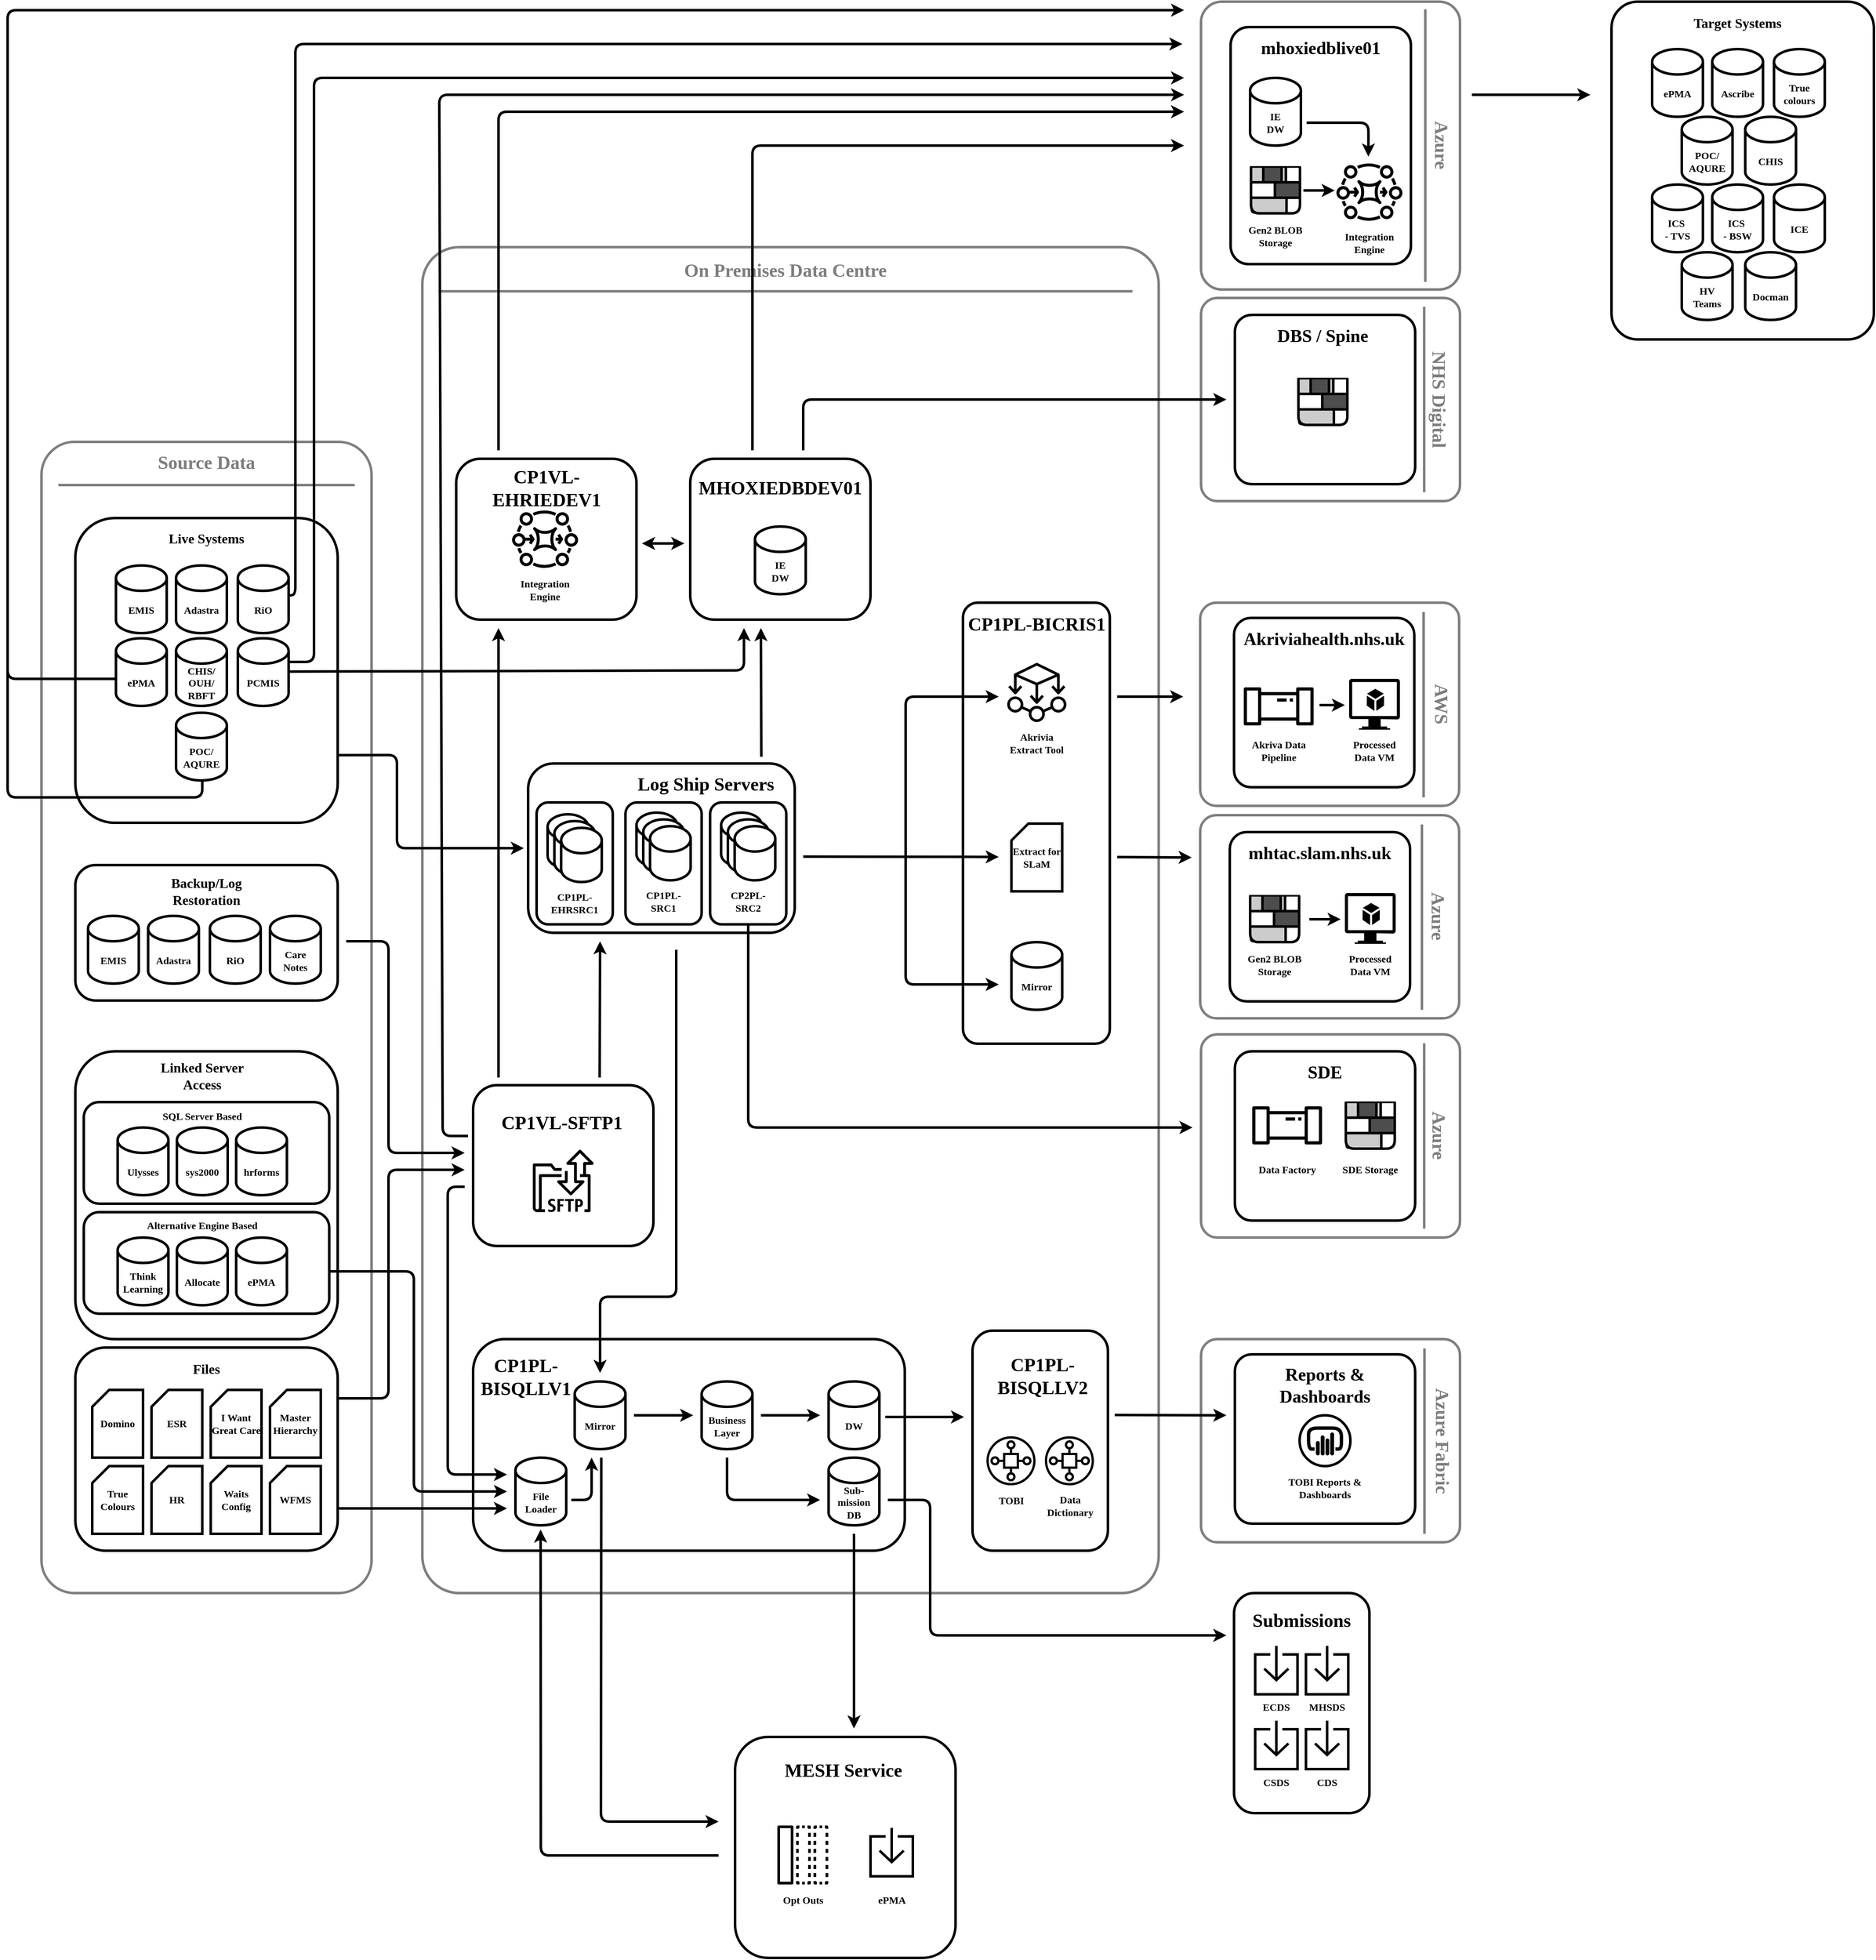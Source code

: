 <mxfile version="25.0.2">
  <diagram name="Page-1" id="2THjZaWw5OLBOmzg3hzH">
    <mxGraphModel dx="2284" dy="2074" grid="1" gridSize="10" guides="1" tooltips="1" connect="1" arrows="1" fold="1" page="1" pageScale="1" pageWidth="850" pageHeight="1100" math="0" shadow="0">
      <root>
        <mxCell id="0" />
        <mxCell id="1" parent="0" />
        <mxCell id="kboe6qkDD0sC6GHv3R7k-1" value="" style="rounded=1;whiteSpace=wrap;html=1;glass=0;arcSize=5;strokeWidth=3;opacity=50;movable=0;resizable=0;rotatable=0;deletable=0;editable=0;locked=1;connectable=0;" vertex="1" parent="1">
          <mxGeometry x="410" y="-760" width="870" height="1590" as="geometry" />
        </mxCell>
        <mxCell id="kboe6qkDD0sC6GHv3R7k-2" value="" style="rounded=1;whiteSpace=wrap;html=1;strokeWidth=3;movable=0;resizable=0;rotatable=0;deletable=0;editable=0;locked=1;connectable=0;" vertex="1" parent="1">
          <mxGeometry x="470" y="530" width="510" height="250" as="geometry" />
        </mxCell>
        <mxCell id="kboe6qkDD0sC6GHv3R7k-3" value="" style="rounded=1;whiteSpace=wrap;html=1;strokeWidth=3;arcSize=10;textOpacity=50;opacity=50;movable=0;resizable=0;rotatable=0;deletable=0;editable=0;locked=1;connectable=0;" vertex="1" parent="1">
          <mxGeometry x="-40" y="-530" width="390" height="1360" as="geometry" />
        </mxCell>
        <mxCell id="kboe6qkDD0sC6GHv3R7k-4" value="" style="group" vertex="1" connectable="0" parent="1">
          <mxGeometry y="-30" width="310" height="160" as="geometry" />
        </mxCell>
        <mxCell id="kboe6qkDD0sC6GHv3R7k-5" value="" style="rounded=1;whiteSpace=wrap;html=1;strokeWidth=3;" vertex="1" parent="kboe6qkDD0sC6GHv3R7k-4">
          <mxGeometry width="310" height="160" as="geometry" />
        </mxCell>
        <mxCell id="kboe6qkDD0sC6GHv3R7k-6" value="Backup/Log Restoration" style="text;html=1;align=center;verticalAlign=middle;whiteSpace=wrap;rounded=0;fontFamily=Nova Round;fontSize=16;fontStyle=1" vertex="1" parent="kboe6qkDD0sC6GHv3R7k-4">
          <mxGeometry x="100" y="6" width="110" height="50" as="geometry" />
        </mxCell>
        <mxCell id="kboe6qkDD0sC6GHv3R7k-7" value="&lt;font face=&quot;Nova Round&quot;&gt;&lt;b&gt;EMIS&lt;/b&gt;&lt;/font&gt;" style="shape=cylinder3;whiteSpace=wrap;html=1;boundedLbl=1;backgroundOutline=1;size=15;strokeWidth=3;" vertex="1" parent="kboe6qkDD0sC6GHv3R7k-4">
          <mxGeometry x="15" y="60" width="60" height="80" as="geometry" />
        </mxCell>
        <mxCell id="kboe6qkDD0sC6GHv3R7k-8" value="&lt;font face=&quot;Nova Round&quot;&gt;&lt;b&gt;RiO&lt;/b&gt;&lt;/font&gt;" style="shape=cylinder3;whiteSpace=wrap;html=1;boundedLbl=1;backgroundOutline=1;size=15;strokeWidth=3;" vertex="1" parent="kboe6qkDD0sC6GHv3R7k-4">
          <mxGeometry x="159" y="60" width="60" height="80" as="geometry" />
        </mxCell>
        <mxCell id="kboe6qkDD0sC6GHv3R7k-9" value="&lt;font face=&quot;Nova Round&quot;&gt;&lt;b&gt;Care&lt;/b&gt;&lt;/font&gt;&lt;div&gt;&lt;font face=&quot;Nova Round&quot;&gt;&lt;b&gt;Notes&lt;/b&gt;&lt;/font&gt;&lt;/div&gt;" style="shape=cylinder3;whiteSpace=wrap;html=1;boundedLbl=1;backgroundOutline=1;size=15;strokeWidth=3;" vertex="1" parent="kboe6qkDD0sC6GHv3R7k-4">
          <mxGeometry x="230" y="60" width="60" height="80" as="geometry" />
        </mxCell>
        <mxCell id="kboe6qkDD0sC6GHv3R7k-10" value="&lt;font face=&quot;Nova Round&quot;&gt;&lt;b&gt;Adastra&lt;/b&gt;&lt;/font&gt;" style="shape=cylinder3;whiteSpace=wrap;html=1;boundedLbl=1;backgroundOutline=1;size=15;strokeWidth=3;" vertex="1" parent="kboe6qkDD0sC6GHv3R7k-4">
          <mxGeometry x="86" y="60" width="60" height="80" as="geometry" />
        </mxCell>
        <mxCell id="kboe6qkDD0sC6GHv3R7k-11" value="Source Data" style="text;html=1;align=center;verticalAlign=middle;whiteSpace=wrap;rounded=0;fontFamily=Nova Round;fontStyle=1;fontSize=22;textOpacity=50;opacity=50;" vertex="1" parent="1">
          <mxGeometry x="40" y="-520" width="230" height="30" as="geometry" />
        </mxCell>
        <mxCell id="kboe6qkDD0sC6GHv3R7k-12" value="&lt;font face=&quot;Nova Round&quot;&gt;&lt;b&gt;File Loader&lt;/b&gt;&lt;/font&gt;" style="shape=cylinder3;whiteSpace=wrap;html=1;boundedLbl=1;backgroundOutline=1;size=15;strokeWidth=3;" vertex="1" parent="1">
          <mxGeometry x="520" y="670" width="60" height="80" as="geometry" />
        </mxCell>
        <mxCell id="kboe6qkDD0sC6GHv3R7k-13" value="&lt;font face=&quot;Nova Round&quot;&gt;&lt;b&gt;Mirror&lt;/b&gt;&lt;/font&gt;" style="shape=cylinder3;whiteSpace=wrap;html=1;boundedLbl=1;backgroundOutline=1;size=15;strokeWidth=3;" vertex="1" parent="1">
          <mxGeometry x="590" y="580" width="60" height="80" as="geometry" />
        </mxCell>
        <mxCell id="kboe6qkDD0sC6GHv3R7k-14" value="&lt;font face=&quot;Nova Round&quot;&gt;&lt;b&gt;Business&lt;/b&gt;&lt;/font&gt;&lt;div&gt;&lt;font face=&quot;Nova Round&quot;&gt;&lt;b&gt;Layer&lt;/b&gt;&lt;/font&gt;&lt;/div&gt;" style="shape=cylinder3;whiteSpace=wrap;html=1;boundedLbl=1;backgroundOutline=1;size=15;strokeWidth=3;" vertex="1" parent="1">
          <mxGeometry x="740" y="580" width="60" height="80" as="geometry" />
        </mxCell>
        <mxCell id="kboe6qkDD0sC6GHv3R7k-15" value="&lt;font face=&quot;Nova Round&quot;&gt;&lt;b&gt;DW&lt;/b&gt;&lt;/font&gt;" style="shape=cylinder3;whiteSpace=wrap;html=1;boundedLbl=1;backgroundOutline=1;size=15;strokeWidth=3;" vertex="1" parent="1">
          <mxGeometry x="890" y="580" width="60" height="80" as="geometry" />
        </mxCell>
        <mxCell id="kboe6qkDD0sC6GHv3R7k-16" value="" style="endArrow=classic;html=1;rounded=1;curved=0;strokeWidth=3;" edge="1" parent="1">
          <mxGeometry width="50" height="50" relative="1" as="geometry">
            <mxPoint x="586" y="720" as="sourcePoint" />
            <mxPoint x="610" y="670" as="targetPoint" />
            <Array as="points">
              <mxPoint x="610" y="720" />
            </Array>
          </mxGeometry>
        </mxCell>
        <mxCell id="kboe6qkDD0sC6GHv3R7k-17" value="" style="endArrow=classic;html=1;rounded=0;strokeWidth=3;" edge="1" parent="1">
          <mxGeometry width="50" height="50" relative="1" as="geometry">
            <mxPoint x="660" y="620" as="sourcePoint" />
            <mxPoint x="730" y="620" as="targetPoint" />
          </mxGeometry>
        </mxCell>
        <mxCell id="kboe6qkDD0sC6GHv3R7k-18" value="" style="endArrow=classic;html=1;rounded=0;strokeWidth=3;" edge="1" parent="1">
          <mxGeometry width="50" height="50" relative="1" as="geometry">
            <mxPoint x="810" y="620" as="sourcePoint" />
            <mxPoint x="880" y="620" as="targetPoint" />
          </mxGeometry>
        </mxCell>
        <mxCell id="kboe6qkDD0sC6GHv3R7k-19" value="" style="endArrow=classic;html=1;rounded=1;strokeWidth=3;curved=0;" edge="1" parent="1">
          <mxGeometry width="50" height="50" relative="1" as="geometry">
            <mxPoint x="302" y="730" as="sourcePoint" />
            <mxPoint x="510" y="730" as="targetPoint" />
            <Array as="points">
              <mxPoint x="423" y="730" />
            </Array>
          </mxGeometry>
        </mxCell>
        <mxCell id="kboe6qkDD0sC6GHv3R7k-20" value="CP1PL-BISQLLV1" style="text;html=1;align=center;verticalAlign=middle;whiteSpace=wrap;rounded=0;fontFamily=Nova Round;fontStyle=1;fontSize=22;" vertex="1" parent="1">
          <mxGeometry x="485" y="540" width="95" height="70" as="geometry" />
        </mxCell>
        <mxCell id="kboe6qkDD0sC6GHv3R7k-21" value="&lt;font face=&quot;Nova Round&quot; style=&quot;font-size: 12px;&quot;&gt;&lt;b style=&quot;&quot;&gt;Sub-mission&lt;/b&gt;&lt;/font&gt;&lt;div style=&quot;font-size: 12px;&quot;&gt;&lt;font face=&quot;Nova Round&quot; style=&quot;font-size: 12px;&quot;&gt;&lt;b style=&quot;&quot;&gt;DB&lt;/b&gt;&lt;/font&gt;&lt;/div&gt;" style="shape=cylinder3;whiteSpace=wrap;html=1;boundedLbl=1;backgroundOutline=1;size=15;strokeWidth=3;fontSize=11;" vertex="1" parent="1">
          <mxGeometry x="890" y="670" width="60" height="80" as="geometry" />
        </mxCell>
        <mxCell id="kboe6qkDD0sC6GHv3R7k-22" value="" style="endArrow=classic;html=1;rounded=1;strokeWidth=3;curved=0;" edge="1" parent="1">
          <mxGeometry width="50" height="50" relative="1" as="geometry">
            <mxPoint x="770" y="670" as="sourcePoint" />
            <mxPoint x="880" y="720" as="targetPoint" />
            <Array as="points">
              <mxPoint x="770" y="720" />
            </Array>
          </mxGeometry>
        </mxCell>
        <mxCell id="kboe6qkDD0sC6GHv3R7k-23" value="" style="group" vertex="1" connectable="0" parent="1">
          <mxGeometry x="1060" y="520" width="160" height="260" as="geometry" />
        </mxCell>
        <mxCell id="kboe6qkDD0sC6GHv3R7k-24" value="" style="rounded=1;whiteSpace=wrap;html=1;strokeWidth=3;" vertex="1" parent="kboe6qkDD0sC6GHv3R7k-23">
          <mxGeometry width="160" height="260" as="geometry" />
        </mxCell>
        <mxCell id="kboe6qkDD0sC6GHv3R7k-25" value="CP1PL-BISQLLV2" style="text;html=1;align=center;verticalAlign=middle;whiteSpace=wrap;rounded=0;fontFamily=Nova Round;fontStyle=1;fontSize=22;" vertex="1" parent="kboe6qkDD0sC6GHv3R7k-23">
          <mxGeometry x="8" y="20.8" width="150" height="66.56" as="geometry" />
        </mxCell>
        <mxCell id="kboe6qkDD0sC6GHv3R7k-26" value="" style="group" vertex="1" connectable="0" parent="kboe6qkDD0sC6GHv3R7k-23">
          <mxGeometry x="15.5" y="124.8" width="129" height="97.76" as="geometry" />
        </mxCell>
        <mxCell id="kboe6qkDD0sC6GHv3R7k-27" value="" style="sketch=0;outlineConnect=0;fontColor=#232F3E;gradientColor=none;fillColor=#000000;strokeColor=none;dashed=0;verticalLabelPosition=bottom;verticalAlign=top;align=center;html=1;fontSize=12;fontStyle=0;aspect=fixed;pointerEvents=1;shape=mxgraph.aws4.iot_sitewise_asset_model;" vertex="1" parent="kboe6qkDD0sC6GHv3R7k-26">
          <mxGeometry x="1" width="58" height="58" as="geometry" />
        </mxCell>
        <mxCell id="kboe6qkDD0sC6GHv3R7k-28" value="TOBI" style="text;html=1;align=center;verticalAlign=middle;whiteSpace=wrap;rounded=0;fontStyle=1;fontFamily=Nova Round;" vertex="1" parent="kboe6qkDD0sC6GHv3R7k-26">
          <mxGeometry y="60.32" width="60" height="31.2" as="geometry" />
        </mxCell>
        <mxCell id="kboe6qkDD0sC6GHv3R7k-29" value="" style="sketch=0;outlineConnect=0;fontColor=#232F3E;gradientColor=none;fillColor=#000000;strokeColor=none;dashed=0;verticalLabelPosition=bottom;verticalAlign=top;align=center;html=1;fontSize=12;fontStyle=0;aspect=fixed;pointerEvents=1;shape=mxgraph.aws4.iot_sitewise_asset_model;" vertex="1" parent="kboe6qkDD0sC6GHv3R7k-26">
          <mxGeometry x="70" width="58" height="58" as="geometry" />
        </mxCell>
        <mxCell id="kboe6qkDD0sC6GHv3R7k-30" value="Data Dictionary" style="text;html=1;align=center;verticalAlign=middle;whiteSpace=wrap;rounded=0;fontStyle=1;fontFamily=Nova Round;" vertex="1" parent="kboe6qkDD0sC6GHv3R7k-26">
          <mxGeometry x="70" y="66.56" width="59" height="31.2" as="geometry" />
        </mxCell>
        <mxCell id="kboe6qkDD0sC6GHv3R7k-31" value="" style="endArrow=classic;html=1;rounded=0;strokeWidth=3;" edge="1" parent="1">
          <mxGeometry width="50" height="50" relative="1" as="geometry">
            <mxPoint x="957" y="622" as="sourcePoint" />
            <mxPoint x="1050" y="622" as="targetPoint" />
          </mxGeometry>
        </mxCell>
        <mxCell id="kboe6qkDD0sC6GHv3R7k-32" value="" style="group" vertex="1" connectable="0" parent="1">
          <mxGeometry x="1369" y="830" width="160" height="260" as="geometry" />
        </mxCell>
        <mxCell id="kboe6qkDD0sC6GHv3R7k-33" value="" style="rounded=1;whiteSpace=wrap;html=1;strokeWidth=3;" vertex="1" parent="kboe6qkDD0sC6GHv3R7k-32">
          <mxGeometry width="160" height="260" as="geometry" />
        </mxCell>
        <mxCell id="kboe6qkDD0sC6GHv3R7k-34" value="" style="group" vertex="1" connectable="0" parent="kboe6qkDD0sC6GHv3R7k-32">
          <mxGeometry x="20" y="62.4" width="120" height="176.8" as="geometry" />
        </mxCell>
        <mxCell id="kboe6qkDD0sC6GHv3R7k-35" value="" style="html=1;verticalLabelPosition=bottom;align=center;labelBackgroundColor=#ffffff;verticalAlign=top;strokeWidth=3;strokeColor=#000000;shadow=0;dashed=0;shape=mxgraph.ios7.icons.down;" vertex="1" parent="kboe6qkDD0sC6GHv3R7k-34">
          <mxGeometry x="5" width="50" height="57.2" as="geometry" />
        </mxCell>
        <mxCell id="kboe6qkDD0sC6GHv3R7k-36" value="ECDS" style="text;html=1;align=center;verticalAlign=middle;whiteSpace=wrap;rounded=0;fontStyle=1;fontFamily=Nova Round;" vertex="1" parent="kboe6qkDD0sC6GHv3R7k-34">
          <mxGeometry y="57.2" width="60" height="31.2" as="geometry" />
        </mxCell>
        <mxCell id="kboe6qkDD0sC6GHv3R7k-37" value="" style="html=1;verticalLabelPosition=bottom;align=center;labelBackgroundColor=#ffffff;verticalAlign=top;strokeWidth=3;strokeColor=#000000;shadow=0;dashed=0;shape=mxgraph.ios7.icons.down;" vertex="1" parent="kboe6qkDD0sC6GHv3R7k-34">
          <mxGeometry x="5" y="88.4" width="50" height="57.2" as="geometry" />
        </mxCell>
        <mxCell id="kboe6qkDD0sC6GHv3R7k-38" value="CSDS" style="text;html=1;align=center;verticalAlign=middle;whiteSpace=wrap;rounded=0;fontStyle=1;fontFamily=Nova Round;" vertex="1" parent="kboe6qkDD0sC6GHv3R7k-34">
          <mxGeometry y="145.6" width="60" height="31.2" as="geometry" />
        </mxCell>
        <mxCell id="kboe6qkDD0sC6GHv3R7k-39" value="" style="html=1;verticalLabelPosition=bottom;align=center;labelBackgroundColor=#ffffff;verticalAlign=top;strokeWidth=3;strokeColor=#000000;shadow=0;dashed=0;shape=mxgraph.ios7.icons.down;" vertex="1" parent="kboe6qkDD0sC6GHv3R7k-34">
          <mxGeometry x="65" width="50" height="57.2" as="geometry" />
        </mxCell>
        <mxCell id="kboe6qkDD0sC6GHv3R7k-40" value="MHSDS" style="text;html=1;align=center;verticalAlign=middle;whiteSpace=wrap;rounded=0;fontStyle=1;fontFamily=Nova Round;" vertex="1" parent="kboe6qkDD0sC6GHv3R7k-34">
          <mxGeometry x="60" y="57.2" width="60" height="31.2" as="geometry" />
        </mxCell>
        <mxCell id="kboe6qkDD0sC6GHv3R7k-41" value="" style="html=1;verticalLabelPosition=bottom;align=center;labelBackgroundColor=#ffffff;verticalAlign=top;strokeWidth=3;strokeColor=#000000;shadow=0;dashed=0;shape=mxgraph.ios7.icons.down;" vertex="1" parent="kboe6qkDD0sC6GHv3R7k-34">
          <mxGeometry x="65" y="88.4" width="50" height="57.2" as="geometry" />
        </mxCell>
        <mxCell id="kboe6qkDD0sC6GHv3R7k-42" value="CDS" style="text;html=1;align=center;verticalAlign=middle;whiteSpace=wrap;rounded=0;fontStyle=1;fontFamily=Nova Round;" vertex="1" parent="kboe6qkDD0sC6GHv3R7k-34">
          <mxGeometry x="60" y="145.6" width="60" height="31.2" as="geometry" />
        </mxCell>
        <mxCell id="kboe6qkDD0sC6GHv3R7k-43" value="Submissions" style="text;html=1;align=center;verticalAlign=middle;whiteSpace=wrap;rounded=0;fontFamily=Nova Round;fontStyle=1;fontSize=22;" vertex="1" parent="kboe6qkDD0sC6GHv3R7k-32">
          <mxGeometry x="5" width="150" height="66.56" as="geometry" />
        </mxCell>
        <mxCell id="kboe6qkDD0sC6GHv3R7k-44" value="" style="endArrow=classic;html=1;rounded=1;curved=0;strokeWidth=3;" edge="1" parent="1">
          <mxGeometry width="50" height="50" relative="1" as="geometry">
            <mxPoint x="960" y="720" as="sourcePoint" />
            <mxPoint x="1360" y="880" as="targetPoint" />
            <Array as="points">
              <mxPoint x="1010" y="720" />
              <mxPoint x="1010" y="880" />
            </Array>
          </mxGeometry>
        </mxCell>
        <mxCell id="kboe6qkDD0sC6GHv3R7k-45" value="" style="endArrow=classic;html=1;rounded=1;strokeWidth=3;curved=0;" edge="1" parent="1">
          <mxGeometry width="50" height="50" relative="1" as="geometry">
            <mxPoint x="760" y="1140" as="sourcePoint" />
            <mxPoint x="549.71" y="755" as="targetPoint" />
            <Array as="points">
              <mxPoint x="550" y="1140" />
            </Array>
          </mxGeometry>
        </mxCell>
        <mxCell id="kboe6qkDD0sC6GHv3R7k-46" value="" style="endArrow=none;html=1;rounded=0;strokeWidth=3;textOpacity=50;opacity=50;" edge="1" parent="1">
          <mxGeometry width="50" height="50" relative="1" as="geometry">
            <mxPoint x="-20" y="-479" as="sourcePoint" />
            <mxPoint x="330" y="-479" as="targetPoint" />
          </mxGeometry>
        </mxCell>
        <mxCell id="kboe6qkDD0sC6GHv3R7k-47" value="" style="group" vertex="1" connectable="0" parent="1">
          <mxGeometry x="1330" y="530" width="306" height="240" as="geometry" />
        </mxCell>
        <mxCell id="kboe6qkDD0sC6GHv3R7k-48" value="" style="rounded=1;whiteSpace=wrap;html=1;opacity=50;strokeWidth=3;arcSize=8;" vertex="1" parent="kboe6qkDD0sC6GHv3R7k-47">
          <mxGeometry width="306" height="240" as="geometry" />
        </mxCell>
        <mxCell id="kboe6qkDD0sC6GHv3R7k-49" value="" style="rounded=1;whiteSpace=wrap;html=1;arcSize=10;strokeWidth=3;" vertex="1" parent="kboe6qkDD0sC6GHv3R7k-47">
          <mxGeometry x="40" y="18" width="213" height="200" as="geometry" />
        </mxCell>
        <mxCell id="kboe6qkDD0sC6GHv3R7k-50" value="" style="group" vertex="1" connectable="0" parent="kboe6qkDD0sC6GHv3R7k-47">
          <mxGeometry x="51" y="90" width="254" height="150" as="geometry" />
        </mxCell>
        <mxCell id="kboe6qkDD0sC6GHv3R7k-51" value="" style="group" vertex="1" connectable="0" parent="kboe6qkDD0sC6GHv3R7k-50">
          <mxGeometry x="120" width="134" height="150" as="geometry" />
        </mxCell>
        <mxCell id="kboe6qkDD0sC6GHv3R7k-52" value="" style="group" vertex="1" connectable="0" parent="kboe6qkDD0sC6GHv3R7k-51">
          <mxGeometry x="-147" y="-90" width="285" height="240" as="geometry" />
        </mxCell>
        <mxCell id="kboe6qkDD0sC6GHv3R7k-53" value="Azure Fabric" style="text;html=1;align=center;verticalAlign=middle;whiteSpace=wrap;rounded=0;fontFamily=Nova Round;fontStyle=1;fontSize=22;textOpacity=50;textDirection=vertical-lr;" vertex="1" parent="kboe6qkDD0sC6GHv3R7k-52">
          <mxGeometry x="245" y="25" width="30" height="190" as="geometry" />
        </mxCell>
        <mxCell id="kboe6qkDD0sC6GHv3R7k-54" value="" style="endArrow=none;html=1;rounded=0;strokeWidth=3;opacity=50;" edge="1" parent="kboe6qkDD0sC6GHv3R7k-52">
          <mxGeometry width="50" height="50" relative="1" as="geometry">
            <mxPoint x="240" y="11" as="sourcePoint" />
            <mxPoint x="240" y="230" as="targetPoint" />
          </mxGeometry>
        </mxCell>
        <mxCell id="kboe6qkDD0sC6GHv3R7k-55" value="Reports &amp;amp; Dashboards" style="text;html=1;align=center;verticalAlign=middle;whiteSpace=wrap;rounded=0;fontFamily=Nova Round;fontSize=21;fontStyle=1" vertex="1" parent="kboe6qkDD0sC6GHv3R7k-52">
          <mxGeometry x="26" y="40" width="193" height="30" as="geometry" />
        </mxCell>
        <mxCell id="kboe6qkDD0sC6GHv3R7k-56" value="" style="group" vertex="1" connectable="0" parent="kboe6qkDD0sC6GHv3R7k-47">
          <mxGeometry x="116.5" y="90" width="60" height="60" as="geometry" />
        </mxCell>
        <mxCell id="kboe6qkDD0sC6GHv3R7k-57" value="" style="ellipse;whiteSpace=wrap;html=1;aspect=fixed;strokeWidth=3;" vertex="1" parent="kboe6qkDD0sC6GHv3R7k-56">
          <mxGeometry width="60" height="60" as="geometry" />
        </mxCell>
        <mxCell id="kboe6qkDD0sC6GHv3R7k-58" value="" style="group" vertex="1" connectable="0" parent="kboe6qkDD0sC6GHv3R7k-56">
          <mxGeometry x="10.602" y="15.141" width="38.796" height="31.83" as="geometry" />
        </mxCell>
        <mxCell id="kboe6qkDD0sC6GHv3R7k-59" value="" style="endArrow=none;html=1;rounded=1;curved=0;strokeWidth=4;" edge="1" parent="kboe6qkDD0sC6GHv3R7k-58">
          <mxGeometry width="50" height="50" relative="1" as="geometry">
            <mxPoint x="7.054" y="24.688" as="sourcePoint" />
            <mxPoint x="31.742" y="24.688" as="targetPoint" />
            <Array as="points">
              <mxPoint y="24.688" />
              <mxPoint />
              <mxPoint x="38.796" />
              <mxPoint x="38.796" y="24.688" />
            </Array>
          </mxGeometry>
        </mxCell>
        <mxCell id="kboe6qkDD0sC6GHv3R7k-60" value="" style="rounded=1;whiteSpace=wrap;html=1;fillColor=#000000;" vertex="1" parent="kboe6qkDD0sC6GHv3R7k-58">
          <mxGeometry x="9.17" y="17.194" width="3.527" height="13.226" as="geometry" />
        </mxCell>
        <mxCell id="kboe6qkDD0sC6GHv3R7k-61" value="" style="ellipse;whiteSpace=wrap;html=1;aspect=fixed;fillColor=#000000;" vertex="1" parent="kboe6qkDD0sC6GHv3R7k-58">
          <mxGeometry x="9.17" y="15.695" width="3.527" height="3.527" as="geometry" />
        </mxCell>
        <mxCell id="kboe6qkDD0sC6GHv3R7k-62" value="" style="ellipse;whiteSpace=wrap;html=1;aspect=fixed;fillColor=#000000;" vertex="1" parent="kboe6qkDD0sC6GHv3R7k-58">
          <mxGeometry x="9.17" y="28.215" width="3.527" height="3.527" as="geometry" />
        </mxCell>
        <mxCell id="kboe6qkDD0sC6GHv3R7k-63" value="" style="rounded=1;whiteSpace=wrap;html=1;fillColor=#000000;" vertex="1" parent="kboe6qkDD0sC6GHv3R7k-58">
          <mxGeometry x="14.813" y="10.581" width="3.527" height="19.927" as="geometry" />
        </mxCell>
        <mxCell id="kboe6qkDD0sC6GHv3R7k-64" value="" style="ellipse;whiteSpace=wrap;html=1;aspect=fixed;fillColor=#000000;" vertex="1" parent="kboe6qkDD0sC6GHv3R7k-58">
          <mxGeometry x="14.813" y="9.17" width="3.527" height="3.527" as="geometry" />
        </mxCell>
        <mxCell id="kboe6qkDD0sC6GHv3R7k-65" value="" style="ellipse;whiteSpace=wrap;html=1;aspect=fixed;fillColor=#000000;" vertex="1" parent="kboe6qkDD0sC6GHv3R7k-58">
          <mxGeometry x="14.813" y="28.304" width="3.527" height="3.527" as="geometry" />
        </mxCell>
        <mxCell id="kboe6qkDD0sC6GHv3R7k-66" value="" style="rounded=1;whiteSpace=wrap;html=1;fillColor=#000000;" vertex="1" parent="kboe6qkDD0sC6GHv3R7k-58">
          <mxGeometry x="20.456" y="14.108" width="3.527" height="16.312" as="geometry" />
        </mxCell>
        <mxCell id="kboe6qkDD0sC6GHv3R7k-67" value="" style="ellipse;whiteSpace=wrap;html=1;aspect=fixed;fillColor=#000000;" vertex="1" parent="kboe6qkDD0sC6GHv3R7k-58">
          <mxGeometry x="20.456" y="12.697" width="3.527" height="3.527" as="geometry" />
        </mxCell>
        <mxCell id="kboe6qkDD0sC6GHv3R7k-68" value="" style="ellipse;whiteSpace=wrap;html=1;aspect=fixed;fillColor=#000000;" vertex="1" parent="kboe6qkDD0sC6GHv3R7k-58">
          <mxGeometry x="20.456" y="28.215" width="3.527" height="3.527" as="geometry" />
        </mxCell>
        <mxCell id="kboe6qkDD0sC6GHv3R7k-69" value="" style="rounded=1;whiteSpace=wrap;html=1;fillColor=#000000;" vertex="1" parent="kboe6qkDD0sC6GHv3R7k-58">
          <mxGeometry x="26.099" y="7.054" width="3.527" height="23.366" as="geometry" />
        </mxCell>
        <mxCell id="kboe6qkDD0sC6GHv3R7k-70" value="" style="ellipse;whiteSpace=wrap;html=1;aspect=fixed;fillColor=#000000;" vertex="1" parent="kboe6qkDD0sC6GHv3R7k-58">
          <mxGeometry x="26.099" y="5.643" width="3.527" height="3.527" as="geometry" />
        </mxCell>
        <mxCell id="kboe6qkDD0sC6GHv3R7k-71" value="" style="ellipse;whiteSpace=wrap;html=1;aspect=fixed;fillColor=#000000;" vertex="1" parent="kboe6qkDD0sC6GHv3R7k-58">
          <mxGeometry x="26.099" y="28.215" width="3.527" height="3.527" as="geometry" />
        </mxCell>
        <mxCell id="kboe6qkDD0sC6GHv3R7k-72" value="TOBI Reports &amp;amp; Dashboards" style="text;html=1;align=center;verticalAlign=middle;whiteSpace=wrap;rounded=0;fontStyle=1;fontFamily=Nova Round;" vertex="1" parent="kboe6qkDD0sC6GHv3R7k-47">
          <mxGeometry x="79.25" y="160" width="134.5" height="31.2" as="geometry" />
        </mxCell>
        <mxCell id="kboe6qkDD0sC6GHv3R7k-73" value="" style="endArrow=classic;html=1;rounded=0;strokeWidth=3;" edge="1" parent="1">
          <mxGeometry width="50" height="50" relative="1" as="geometry">
            <mxPoint x="1228" y="619.58" as="sourcePoint" />
            <mxPoint x="1360" y="620" as="targetPoint" />
          </mxGeometry>
        </mxCell>
        <mxCell id="kboe6qkDD0sC6GHv3R7k-74" value="" style="endArrow=classic;html=1;rounded=1;strokeWidth=3;curved=0;" edge="1" parent="1">
          <mxGeometry width="50" height="50" relative="1" as="geometry">
            <mxPoint x="621.41" y="670" as="sourcePoint" />
            <mxPoint x="760" y="1100" as="targetPoint" />
            <Array as="points">
              <mxPoint x="621" y="1100" />
            </Array>
          </mxGeometry>
        </mxCell>
        <mxCell id="kboe6qkDD0sC6GHv3R7k-75" value="" style="rounded=1;whiteSpace=wrap;html=1;strokeWidth=3;movable=0;resizable=0;rotatable=0;deletable=0;editable=0;locked=1;connectable=0;" vertex="1" parent="1">
          <mxGeometry y="-440" width="310" height="360" as="geometry" />
        </mxCell>
        <mxCell id="kboe6qkDD0sC6GHv3R7k-76" value="Live Systems" style="text;html=1;align=center;verticalAlign=middle;whiteSpace=wrap;rounded=0;fontFamily=Nova Round;fontSize=16;fontStyle=1" vertex="1" parent="1">
          <mxGeometry x="100" y="-441" width="110" height="50" as="geometry" />
        </mxCell>
        <mxCell id="kboe6qkDD0sC6GHv3R7k-77" value="&lt;font face=&quot;Nova Round&quot;&gt;&lt;b&gt;EMIS&lt;/b&gt;&lt;/font&gt;" style="shape=cylinder3;whiteSpace=wrap;html=1;boundedLbl=1;backgroundOutline=1;size=15;strokeWidth=3;" vertex="1" parent="1">
          <mxGeometry x="48" y="-384" width="60" height="80" as="geometry" />
        </mxCell>
        <mxCell id="kboe6qkDD0sC6GHv3R7k-78" value="&lt;font face=&quot;Nova Round&quot;&gt;&lt;b&gt;RiO&lt;/b&gt;&lt;/font&gt;" style="shape=cylinder3;whiteSpace=wrap;html=1;boundedLbl=1;backgroundOutline=1;size=15;strokeWidth=3;" vertex="1" parent="1">
          <mxGeometry x="192" y="-384" width="60" height="80" as="geometry" />
        </mxCell>
        <mxCell id="kboe6qkDD0sC6GHv3R7k-79" value="&lt;font face=&quot;Nova Round&quot;&gt;&lt;b&gt;PCMIS&lt;/b&gt;&lt;/font&gt;" style="shape=cylinder3;whiteSpace=wrap;html=1;boundedLbl=1;backgroundOutline=1;size=15;strokeWidth=3;" vertex="1" parent="1">
          <mxGeometry x="192" y="-298" width="60" height="80" as="geometry" />
        </mxCell>
        <mxCell id="kboe6qkDD0sC6GHv3R7k-80" value="&lt;font face=&quot;Nova Round&quot;&gt;&lt;b&gt;Adastra&lt;/b&gt;&lt;/font&gt;" style="shape=cylinder3;whiteSpace=wrap;html=1;boundedLbl=1;backgroundOutline=1;size=15;strokeWidth=3;" vertex="1" parent="1">
          <mxGeometry x="119" y="-384" width="60" height="80" as="geometry" />
        </mxCell>
        <mxCell id="kboe6qkDD0sC6GHv3R7k-81" value="&lt;font face=&quot;Nova Round&quot;&gt;&lt;b&gt;CHIS/&lt;/b&gt;&lt;/font&gt;&lt;div&gt;&lt;font face=&quot;Nova Round&quot;&gt;&lt;b&gt;OUH/&lt;/b&gt;&lt;/font&gt;&lt;/div&gt;&lt;div&gt;&lt;font face=&quot;Nova Round&quot;&gt;&lt;b&gt;RBFT&lt;/b&gt;&lt;/font&gt;&lt;/div&gt;" style="shape=cylinder3;whiteSpace=wrap;html=1;boundedLbl=1;backgroundOutline=1;size=15;strokeWidth=3;" vertex="1" parent="1">
          <mxGeometry x="119" y="-298" width="60" height="80" as="geometry" />
        </mxCell>
        <mxCell id="kboe6qkDD0sC6GHv3R7k-82" value="" style="group" vertex="1" connectable="0" parent="1">
          <mxGeometry y="190" width="310" height="340" as="geometry" />
        </mxCell>
        <mxCell id="kboe6qkDD0sC6GHv3R7k-83" value="" style="rounded=1;whiteSpace=wrap;html=1;strokeWidth=3;" vertex="1" parent="kboe6qkDD0sC6GHv3R7k-82">
          <mxGeometry width="310" height="340" as="geometry" />
        </mxCell>
        <mxCell id="kboe6qkDD0sC6GHv3R7k-84" value="Linked Server Access" style="text;html=1;align=center;verticalAlign=middle;whiteSpace=wrap;rounded=0;fontFamily=Nova Round;fontSize=16;fontStyle=1" vertex="1" parent="kboe6qkDD0sC6GHv3R7k-82">
          <mxGeometry x="95" y="4" width="110" height="50" as="geometry" />
        </mxCell>
        <mxCell id="kboe6qkDD0sC6GHv3R7k-85" value="" style="group" vertex="1" connectable="0" parent="kboe6qkDD0sC6GHv3R7k-82">
          <mxGeometry x="10" y="190" width="290" height="120" as="geometry" />
        </mxCell>
        <mxCell id="kboe6qkDD0sC6GHv3R7k-86" value="" style="rounded=1;whiteSpace=wrap;html=1;strokeWidth=3;" vertex="1" parent="kboe6qkDD0sC6GHv3R7k-85">
          <mxGeometry width="290" height="120" as="geometry" />
        </mxCell>
        <mxCell id="kboe6qkDD0sC6GHv3R7k-87" value="Alternative Engine Based" style="text;html=1;align=center;verticalAlign=middle;whiteSpace=wrap;rounded=0;fontFamily=Nova Round;fontSize=12;fontStyle=1" vertex="1" parent="kboe6qkDD0sC6GHv3R7k-85">
          <mxGeometry x="40" y="6" width="200" height="20" as="geometry" />
        </mxCell>
        <mxCell id="kboe6qkDD0sC6GHv3R7k-88" value="&lt;font face=&quot;Nova Round&quot;&gt;&lt;b&gt;Think Learning&lt;/b&gt;&lt;/font&gt;" style="shape=cylinder3;whiteSpace=wrap;html=1;boundedLbl=1;backgroundOutline=1;size=15;strokeWidth=3;" vertex="1" parent="kboe6qkDD0sC6GHv3R7k-85">
          <mxGeometry x="40" y="30" width="60" height="80" as="geometry" />
        </mxCell>
        <mxCell id="kboe6qkDD0sC6GHv3R7k-89" value="&lt;font face=&quot;Nova Round&quot;&gt;&lt;b&gt;Allocate&lt;/b&gt;&lt;/font&gt;" style="shape=cylinder3;whiteSpace=wrap;html=1;boundedLbl=1;backgroundOutline=1;size=15;strokeWidth=3;" vertex="1" parent="kboe6qkDD0sC6GHv3R7k-85">
          <mxGeometry x="110" y="30" width="60" height="80" as="geometry" />
        </mxCell>
        <mxCell id="kboe6qkDD0sC6GHv3R7k-90" value="&lt;font face=&quot;Nova Round&quot;&gt;&lt;b&gt;ePMA&lt;/b&gt;&lt;/font&gt;" style="shape=cylinder3;whiteSpace=wrap;html=1;boundedLbl=1;backgroundOutline=1;size=15;strokeWidth=3;" vertex="1" parent="kboe6qkDD0sC6GHv3R7k-85">
          <mxGeometry x="180" y="30" width="60" height="80" as="geometry" />
        </mxCell>
        <mxCell id="kboe6qkDD0sC6GHv3R7k-91" value="" style="group" vertex="1" connectable="0" parent="kboe6qkDD0sC6GHv3R7k-82">
          <mxGeometry x="10" y="60" width="290" height="120" as="geometry" />
        </mxCell>
        <mxCell id="kboe6qkDD0sC6GHv3R7k-92" value="" style="rounded=1;whiteSpace=wrap;html=1;strokeWidth=3;" vertex="1" parent="kboe6qkDD0sC6GHv3R7k-91">
          <mxGeometry width="290" height="120" as="geometry" />
        </mxCell>
        <mxCell id="kboe6qkDD0sC6GHv3R7k-93" value="SQL Server Based" style="text;html=1;align=center;verticalAlign=middle;whiteSpace=wrap;rounded=0;fontFamily=Nova Round;fontSize=12;fontStyle=1" vertex="1" parent="kboe6qkDD0sC6GHv3R7k-91">
          <mxGeometry x="85" y="7" width="110" height="20" as="geometry" />
        </mxCell>
        <mxCell id="kboe6qkDD0sC6GHv3R7k-94" value="&lt;font face=&quot;Nova Round&quot;&gt;&lt;b&gt;sys2000&lt;/b&gt;&lt;/font&gt;" style="shape=cylinder3;whiteSpace=wrap;html=1;boundedLbl=1;backgroundOutline=1;size=15;strokeWidth=3;" vertex="1" parent="kboe6qkDD0sC6GHv3R7k-91">
          <mxGeometry x="110" y="30" width="60" height="80" as="geometry" />
        </mxCell>
        <mxCell id="kboe6qkDD0sC6GHv3R7k-95" value="&lt;font face=&quot;Nova Round&quot;&gt;&lt;b&gt;hrforms&lt;/b&gt;&lt;/font&gt;" style="shape=cylinder3;whiteSpace=wrap;html=1;boundedLbl=1;backgroundOutline=1;size=15;strokeWidth=3;" vertex="1" parent="kboe6qkDD0sC6GHv3R7k-91">
          <mxGeometry x="180" y="30" width="60" height="80" as="geometry" />
        </mxCell>
        <mxCell id="kboe6qkDD0sC6GHv3R7k-96" value="&lt;font face=&quot;Nova Round&quot;&gt;&lt;b&gt;Ulysses&lt;/b&gt;&lt;/font&gt;" style="shape=cylinder3;whiteSpace=wrap;html=1;boundedLbl=1;backgroundOutline=1;size=15;strokeWidth=3;" vertex="1" parent="kboe6qkDD0sC6GHv3R7k-91">
          <mxGeometry x="40" y="30" width="60" height="80" as="geometry" />
        </mxCell>
        <mxCell id="kboe6qkDD0sC6GHv3R7k-97" value="" style="endArrow=classic;html=1;rounded=1;strokeWidth=3;curved=0;" edge="1" parent="1">
          <mxGeometry width="50" height="50" relative="1" as="geometry">
            <mxPoint x="301" y="450" as="sourcePoint" />
            <mxPoint x="510" y="710" as="targetPoint" />
            <Array as="points">
              <mxPoint x="400" y="450" />
              <mxPoint x="400" y="710" />
            </Array>
          </mxGeometry>
        </mxCell>
        <mxCell id="kboe6qkDD0sC6GHv3R7k-98" value="" style="group" vertex="1" connectable="0" parent="1">
          <mxGeometry y="540" width="310" height="240" as="geometry" />
        </mxCell>
        <mxCell id="kboe6qkDD0sC6GHv3R7k-99" value="" style="rounded=1;whiteSpace=wrap;html=1;strokeWidth=3;" vertex="1" parent="kboe6qkDD0sC6GHv3R7k-98">
          <mxGeometry width="310" height="240" as="geometry" />
        </mxCell>
        <mxCell id="kboe6qkDD0sC6GHv3R7k-100" value="Files" style="text;html=1;align=center;verticalAlign=middle;whiteSpace=wrap;rounded=0;fontFamily=Nova Round;fontSize=16;fontStyle=1" vertex="1" parent="kboe6qkDD0sC6GHv3R7k-98">
          <mxGeometry x="100" y="10" width="110" height="30" as="geometry" />
        </mxCell>
        <mxCell id="kboe6qkDD0sC6GHv3R7k-101" value="&lt;font face=&quot;Nova Round&quot;&gt;&lt;b&gt;Domino&lt;/b&gt;&lt;/font&gt;" style="shape=card;whiteSpace=wrap;html=1;strokeWidth=3;size=20;" vertex="1" parent="kboe6qkDD0sC6GHv3R7k-98">
          <mxGeometry x="20" y="50" width="60" height="80" as="geometry" />
        </mxCell>
        <mxCell id="kboe6qkDD0sC6GHv3R7k-102" value="&lt;font face=&quot;Nova Round&quot;&gt;&lt;b&gt;ESR&lt;/b&gt;&lt;/font&gt;" style="shape=card;whiteSpace=wrap;html=1;strokeWidth=3;size=20;" vertex="1" parent="kboe6qkDD0sC6GHv3R7k-98">
          <mxGeometry x="90" y="50" width="60" height="80" as="geometry" />
        </mxCell>
        <mxCell id="kboe6qkDD0sC6GHv3R7k-103" value="&lt;font face=&quot;Nova Round&quot;&gt;&lt;b&gt;I Want Great Care&lt;/b&gt;&lt;/font&gt;" style="shape=card;whiteSpace=wrap;html=1;strokeWidth=3;size=20;" vertex="1" parent="kboe6qkDD0sC6GHv3R7k-98">
          <mxGeometry x="160" y="50" width="60" height="80" as="geometry" />
        </mxCell>
        <mxCell id="kboe6qkDD0sC6GHv3R7k-104" value="&lt;font face=&quot;Nova Round&quot;&gt;&lt;b&gt;Master Hierarchy&lt;/b&gt;&lt;/font&gt;" style="shape=card;whiteSpace=wrap;html=1;strokeWidth=3;size=20;" vertex="1" parent="kboe6qkDD0sC6GHv3R7k-98">
          <mxGeometry x="230" y="50" width="60" height="80" as="geometry" />
        </mxCell>
        <mxCell id="kboe6qkDD0sC6GHv3R7k-105" value="&lt;font face=&quot;Nova Round&quot;&gt;&lt;b&gt;True Colours&lt;/b&gt;&lt;/font&gt;" style="shape=card;whiteSpace=wrap;html=1;strokeWidth=3;size=20;" vertex="1" parent="kboe6qkDD0sC6GHv3R7k-98">
          <mxGeometry x="20" y="140" width="60" height="80" as="geometry" />
        </mxCell>
        <mxCell id="kboe6qkDD0sC6GHv3R7k-106" value="&lt;font face=&quot;Nova Round&quot;&gt;&lt;b&gt;WFMS&lt;/b&gt;&lt;/font&gt;" style="shape=card;whiteSpace=wrap;html=1;strokeWidth=3;size=20;" vertex="1" parent="kboe6qkDD0sC6GHv3R7k-98">
          <mxGeometry x="230" y="140" width="60" height="80" as="geometry" />
        </mxCell>
        <mxCell id="kboe6qkDD0sC6GHv3R7k-107" value="&lt;font face=&quot;Nova Round&quot;&gt;&lt;b&gt;HR&lt;/b&gt;&lt;/font&gt;" style="shape=card;whiteSpace=wrap;html=1;strokeWidth=3;size=20;" vertex="1" parent="kboe6qkDD0sC6GHv3R7k-98">
          <mxGeometry x="90" y="140" width="60" height="80" as="geometry" />
        </mxCell>
        <mxCell id="kboe6qkDD0sC6GHv3R7k-108" value="&lt;font face=&quot;Nova Round&quot;&gt;&lt;b&gt;Waits Config&lt;/b&gt;&lt;/font&gt;" style="shape=card;whiteSpace=wrap;html=1;strokeWidth=3;size=20;" vertex="1" parent="kboe6qkDD0sC6GHv3R7k-98">
          <mxGeometry x="160" y="140" width="60" height="80" as="geometry" />
        </mxCell>
        <mxCell id="kboe6qkDD0sC6GHv3R7k-109" value="" style="group" vertex="1" connectable="0" parent="1">
          <mxGeometry x="1330" y="-1050" width="306" height="340" as="geometry" />
        </mxCell>
        <mxCell id="kboe6qkDD0sC6GHv3R7k-110" value="" style="rounded=1;whiteSpace=wrap;html=1;opacity=50;strokeWidth=3;arcSize=8;" vertex="1" parent="kboe6qkDD0sC6GHv3R7k-109">
          <mxGeometry width="306" height="340" as="geometry" />
        </mxCell>
        <mxCell id="kboe6qkDD0sC6GHv3R7k-111" value="Azure" style="text;html=1;align=center;verticalAlign=middle;whiteSpace=wrap;rounded=0;fontFamily=Nova Round;fontStyle=1;fontSize=22;textOpacity=50;textDirection=vertical-lr;" vertex="1" parent="kboe6qkDD0sC6GHv3R7k-109">
          <mxGeometry x="268" y="75" width="30" height="190" as="geometry" />
        </mxCell>
        <mxCell id="kboe6qkDD0sC6GHv3R7k-112" value="" style="endArrow=none;html=1;rounded=0;strokeWidth=3;opacity=50;" edge="1" parent="kboe6qkDD0sC6GHv3R7k-109">
          <mxGeometry width="50" height="50" relative="1" as="geometry">
            <mxPoint x="265" y="9" as="sourcePoint" />
            <mxPoint x="265" y="331" as="targetPoint" />
          </mxGeometry>
        </mxCell>
        <mxCell id="kboe6qkDD0sC6GHv3R7k-113" value="" style="rounded=1;whiteSpace=wrap;html=1;arcSize=10;strokeWidth=3;container=0;" vertex="1" parent="kboe6qkDD0sC6GHv3R7k-109">
          <mxGeometry x="35" y="30" width="213" height="280" as="geometry" />
        </mxCell>
        <mxCell id="kboe6qkDD0sC6GHv3R7k-114" value="" style="endArrow=classic;html=1;rounded=0;strokeWidth=3;" edge="1" parent="kboe6qkDD0sC6GHv3R7k-109">
          <mxGeometry width="50" height="50" relative="1" as="geometry">
            <mxPoint x="121" y="223" as="sourcePoint" />
            <mxPoint x="158" y="223" as="targetPoint" />
          </mxGeometry>
        </mxCell>
        <mxCell id="kboe6qkDD0sC6GHv3R7k-115" value="&lt;font face=&quot;Nova Round&quot;&gt;&lt;b&gt;Gen2 BLOB Storage&lt;/b&gt;&lt;/font&gt;" style="text;html=1;align=center;verticalAlign=middle;whiteSpace=wrap;rounded=0;container=0;" vertex="1" parent="kboe6qkDD0sC6GHv3R7k-109">
          <mxGeometry x="52.79" y="257" width="70" height="40" as="geometry" />
        </mxCell>
        <mxCell id="kboe6qkDD0sC6GHv3R7k-116" value="" style="group" vertex="1" connectable="0" parent="kboe6qkDD0sC6GHv3R7k-109">
          <mxGeometry x="58" y="195" width="60" height="55" as="geometry" />
        </mxCell>
        <mxCell id="kboe6qkDD0sC6GHv3R7k-117" value="" style="rounded=0;whiteSpace=wrap;html=1;strokeColor=none;fillColor=#CCCCCC;container=0;" vertex="1" parent="kboe6qkDD0sC6GHv3R7k-116">
          <mxGeometry x="37.229" width="5.06" height="18.333" as="geometry" />
        </mxCell>
        <mxCell id="kboe6qkDD0sC6GHv3R7k-118" value="" style="rounded=0;whiteSpace=wrap;html=1;strokeColor=none;fillColor=#CCCCCC;container=0;" vertex="1" parent="kboe6qkDD0sC6GHv3R7k-116">
          <mxGeometry x="1.084" width="14.458" height="18.333" as="geometry" />
        </mxCell>
        <mxCell id="kboe6qkDD0sC6GHv3R7k-119" value="" style="rounded=0;whiteSpace=wrap;html=1;arcSize=20;fillColor=#4D4D4D;strokeColor=none;container=0;" vertex="1" parent="kboe6qkDD0sC6GHv3R7k-116">
          <mxGeometry x="15.542" width="21.687" height="18.333" as="geometry" />
        </mxCell>
        <mxCell id="kboe6qkDD0sC6GHv3R7k-120" value="" style="rounded=0;whiteSpace=wrap;html=1;arcSize=20;fillColor=#4D4D4D;container=0;" vertex="1" parent="kboe6qkDD0sC6GHv3R7k-116">
          <mxGeometry x="28.554" y="18.333" width="30.361" height="18.333" as="geometry" />
        </mxCell>
        <mxCell id="kboe6qkDD0sC6GHv3R7k-121" value="" style="rounded=1;whiteSpace=wrap;html=1;arcSize=20;fillColor=#CCCCCC;container=0;" vertex="1" parent="kboe6qkDD0sC6GHv3R7k-116">
          <mxGeometry x="1.084" y="36.667" width="42.651" height="18.333" as="geometry" />
        </mxCell>
        <mxCell id="kboe6qkDD0sC6GHv3R7k-122" value="" style="endArrow=none;html=1;rounded=1;curved=0;strokeWidth=3;" edge="1" parent="kboe6qkDD0sC6GHv3R7k-116">
          <mxGeometry width="50" height="50" relative="1" as="geometry">
            <mxPoint x="58.916" as="sourcePoint" />
            <mxPoint x="1.084" as="targetPoint" />
            <Array as="points">
              <mxPoint x="58.916" y="55" />
              <mxPoint x="1.084" y="55" />
            </Array>
          </mxGeometry>
        </mxCell>
        <mxCell id="kboe6qkDD0sC6GHv3R7k-123" value="" style="endArrow=none;html=1;rounded=0;strokeWidth=3;" edge="1" parent="kboe6qkDD0sC6GHv3R7k-116">
          <mxGeometry width="50" height="50" relative="1" as="geometry">
            <mxPoint x="1.084" y="36.667" as="sourcePoint" />
            <mxPoint x="58.916" y="36.667" as="targetPoint" />
          </mxGeometry>
        </mxCell>
        <mxCell id="kboe6qkDD0sC6GHv3R7k-124" value="" style="endArrow=none;html=1;rounded=0;strokeWidth=3;" edge="1" parent="kboe6qkDD0sC6GHv3R7k-116">
          <mxGeometry width="50" height="50" relative="1" as="geometry">
            <mxPoint x="1.084" y="18.333" as="sourcePoint" />
            <mxPoint x="58.916" y="18.333" as="targetPoint" />
          </mxGeometry>
        </mxCell>
        <mxCell id="kboe6qkDD0sC6GHv3R7k-125" value="" style="endArrow=none;html=1;rounded=0;strokeWidth=3;" edge="1" parent="kboe6qkDD0sC6GHv3R7k-116">
          <mxGeometry width="50" height="50" relative="1" as="geometry">
            <mxPoint x="15.542" y="18.333" as="sourcePoint" />
            <mxPoint x="15.542" as="targetPoint" />
          </mxGeometry>
        </mxCell>
        <mxCell id="kboe6qkDD0sC6GHv3R7k-126" value="" style="endArrow=none;html=1;rounded=0;strokeWidth=3;" edge="1" parent="kboe6qkDD0sC6GHv3R7k-116">
          <mxGeometry width="50" height="50" relative="1" as="geometry">
            <mxPoint x="37.229" y="18.333" as="sourcePoint" />
            <mxPoint x="37.229" as="targetPoint" />
          </mxGeometry>
        </mxCell>
        <mxCell id="kboe6qkDD0sC6GHv3R7k-127" value="" style="endArrow=none;html=1;rounded=0;strokeWidth=3;" edge="1" parent="kboe6qkDD0sC6GHv3R7k-116">
          <mxGeometry width="50" height="50" relative="1" as="geometry">
            <mxPoint x="42.289" y="18.333" as="sourcePoint" />
            <mxPoint x="42.289" as="targetPoint" />
          </mxGeometry>
        </mxCell>
        <mxCell id="kboe6qkDD0sC6GHv3R7k-128" value="" style="endArrow=none;html=1;rounded=0;strokeWidth=3;" edge="1" parent="kboe6qkDD0sC6GHv3R7k-116">
          <mxGeometry width="50" height="50" relative="1" as="geometry">
            <mxPoint x="29.277" y="36.667" as="sourcePoint" />
            <mxPoint x="29.277" y="18.333" as="targetPoint" />
          </mxGeometry>
        </mxCell>
        <mxCell id="kboe6qkDD0sC6GHv3R7k-129" value="" style="endArrow=none;html=1;rounded=0;strokeWidth=3;" edge="1" parent="kboe6qkDD0sC6GHv3R7k-116">
          <mxGeometry width="50" height="50" relative="1" as="geometry">
            <mxPoint x="43.012" y="54.389" as="sourcePoint" />
            <mxPoint x="43.012" y="36.056" as="targetPoint" />
          </mxGeometry>
        </mxCell>
        <mxCell id="kboe6qkDD0sC6GHv3R7k-130" value="" style="endArrow=none;html=1;rounded=0;strokeWidth=2;" edge="1" parent="kboe6qkDD0sC6GHv3R7k-116">
          <mxGeometry width="50" height="50" relative="1" as="geometry">
            <mxPoint y="0.306" as="sourcePoint" />
            <mxPoint x="60" y="0.306" as="targetPoint" />
          </mxGeometry>
        </mxCell>
        <mxCell id="kboe6qkDD0sC6GHv3R7k-131" value="" style="group" vertex="1" connectable="0" parent="kboe6qkDD0sC6GHv3R7k-109">
          <mxGeometry x="160" y="190" width="78" height="120" as="geometry" />
        </mxCell>
        <mxCell id="kboe6qkDD0sC6GHv3R7k-132" value="" style="sketch=0;outlineConnect=0;fontColor=#232F3E;gradientColor=none;fillColor=#000000;strokeColor=none;dashed=0;verticalLabelPosition=bottom;verticalAlign=top;align=center;html=1;fontSize=12;fontStyle=0;aspect=fixed;pointerEvents=1;shape=mxgraph.aws4.mq_broker;" vertex="1" parent="kboe6qkDD0sC6GHv3R7k-131">
          <mxGeometry width="78" height="69" as="geometry" />
        </mxCell>
        <mxCell id="kboe6qkDD0sC6GHv3R7k-133" value="&lt;font face=&quot;Nova Round&quot;&gt;&lt;b&gt;Integration&lt;/b&gt;&lt;/font&gt;&lt;div&gt;&lt;font face=&quot;Nova Round&quot;&gt;&lt;b&gt;Engine&lt;/b&gt;&lt;/font&gt;&lt;/div&gt;" style="text;html=1;align=center;verticalAlign=middle;whiteSpace=wrap;rounded=0;" vertex="1" parent="kboe6qkDD0sC6GHv3R7k-131">
          <mxGeometry x="4" y="70" width="70" height="50" as="geometry" />
        </mxCell>
        <mxCell id="kboe6qkDD0sC6GHv3R7k-134" value="&lt;font face=&quot;Nova Round&quot;&gt;&lt;b&gt;IE&lt;/b&gt;&lt;/font&gt;&lt;div&gt;&lt;font face=&quot;Nova Round&quot;&gt;&lt;b&gt;DW&lt;/b&gt;&lt;/font&gt;&lt;/div&gt;" style="shape=cylinder3;whiteSpace=wrap;html=1;boundedLbl=1;backgroundOutline=1;size=15;strokeWidth=3;" vertex="1" parent="kboe6qkDD0sC6GHv3R7k-109">
          <mxGeometry x="58" y="90" width="60" height="80" as="geometry" />
        </mxCell>
        <mxCell id="kboe6qkDD0sC6GHv3R7k-135" value="" style="endArrow=classic;html=1;rounded=1;strokeWidth=3;strokeColor=default;curved=0;" edge="1" parent="kboe6qkDD0sC6GHv3R7k-109">
          <mxGeometry width="50" height="50" relative="1" as="geometry">
            <mxPoint x="124.79" y="143" as="sourcePoint" />
            <mxPoint x="197.79" y="183" as="targetPoint" />
            <Array as="points">
              <mxPoint x="197.79" y="143" />
            </Array>
          </mxGeometry>
        </mxCell>
        <mxCell id="kboe6qkDD0sC6GHv3R7k-136" value="mhoxiedblive01" style="text;html=1;align=center;verticalAlign=middle;whiteSpace=wrap;rounded=0;fontFamily=Nova Round;fontSize=21;fontStyle=1;container=0;" vertex="1" parent="kboe6qkDD0sC6GHv3R7k-109">
          <mxGeometry x="45" y="40" width="193" height="30" as="geometry" />
        </mxCell>
        <mxCell id="kboe6qkDD0sC6GHv3R7k-137" value="" style="rounded=1;whiteSpace=wrap;html=1;opacity=50;strokeWidth=3;arcSize=8;" vertex="1" parent="1">
          <mxGeometry x="1330" y="-700" width="306" height="240" as="geometry" />
        </mxCell>
        <mxCell id="kboe6qkDD0sC6GHv3R7k-138" value="" style="group" vertex="1" connectable="0" parent="1">
          <mxGeometry x="1370" y="-680" width="213" height="200" as="geometry" />
        </mxCell>
        <mxCell id="kboe6qkDD0sC6GHv3R7k-139" value="" style="rounded=1;whiteSpace=wrap;html=1;arcSize=10;strokeWidth=3;container=0;" vertex="1" parent="kboe6qkDD0sC6GHv3R7k-138">
          <mxGeometry width="213" height="200" as="geometry" />
        </mxCell>
        <mxCell id="kboe6qkDD0sC6GHv3R7k-140" value="DBS / Spine&amp;nbsp;" style="text;html=1;align=center;verticalAlign=middle;whiteSpace=wrap;rounded=0;fontFamily=Nova Round;fontSize=21;fontStyle=1;container=0;" vertex="1" parent="kboe6qkDD0sC6GHv3R7k-138">
          <mxGeometry x="10" y="10" width="193" height="30" as="geometry" />
        </mxCell>
        <mxCell id="kboe6qkDD0sC6GHv3R7k-141" value="" style="group" vertex="1" connectable="0" parent="kboe6qkDD0sC6GHv3R7k-138">
          <mxGeometry x="74" y="75" width="60" height="55" as="geometry" />
        </mxCell>
        <mxCell id="kboe6qkDD0sC6GHv3R7k-142" value="" style="rounded=0;whiteSpace=wrap;html=1;strokeColor=none;fillColor=#CCCCCC;container=0;" vertex="1" parent="kboe6qkDD0sC6GHv3R7k-141">
          <mxGeometry x="37.229" width="5.06" height="18.333" as="geometry" />
        </mxCell>
        <mxCell id="kboe6qkDD0sC6GHv3R7k-143" value="" style="rounded=0;whiteSpace=wrap;html=1;strokeColor=none;fillColor=#CCCCCC;container=0;" vertex="1" parent="kboe6qkDD0sC6GHv3R7k-141">
          <mxGeometry x="1.084" width="14.458" height="18.333" as="geometry" />
        </mxCell>
        <mxCell id="kboe6qkDD0sC6GHv3R7k-144" value="" style="rounded=0;whiteSpace=wrap;html=1;arcSize=20;fillColor=#4D4D4D;strokeColor=none;container=0;" vertex="1" parent="kboe6qkDD0sC6GHv3R7k-141">
          <mxGeometry x="15.542" width="21.687" height="18.333" as="geometry" />
        </mxCell>
        <mxCell id="kboe6qkDD0sC6GHv3R7k-145" value="" style="rounded=0;whiteSpace=wrap;html=1;arcSize=20;fillColor=#4D4D4D;container=0;" vertex="1" parent="kboe6qkDD0sC6GHv3R7k-141">
          <mxGeometry x="28.554" y="18.333" width="30.361" height="18.333" as="geometry" />
        </mxCell>
        <mxCell id="kboe6qkDD0sC6GHv3R7k-146" value="" style="rounded=1;whiteSpace=wrap;html=1;arcSize=20;fillColor=#CCCCCC;container=0;" vertex="1" parent="kboe6qkDD0sC6GHv3R7k-141">
          <mxGeometry x="1.084" y="36.667" width="42.651" height="18.333" as="geometry" />
        </mxCell>
        <mxCell id="kboe6qkDD0sC6GHv3R7k-147" value="" style="endArrow=none;html=1;rounded=1;curved=0;strokeWidth=3;" edge="1" parent="kboe6qkDD0sC6GHv3R7k-141">
          <mxGeometry width="50" height="50" relative="1" as="geometry">
            <mxPoint x="58.916" as="sourcePoint" />
            <mxPoint x="1.084" as="targetPoint" />
            <Array as="points">
              <mxPoint x="58.916" y="55" />
              <mxPoint x="1.084" y="55" />
            </Array>
          </mxGeometry>
        </mxCell>
        <mxCell id="kboe6qkDD0sC6GHv3R7k-148" value="" style="endArrow=none;html=1;rounded=0;strokeWidth=3;" edge="1" parent="kboe6qkDD0sC6GHv3R7k-141">
          <mxGeometry width="50" height="50" relative="1" as="geometry">
            <mxPoint x="1.084" y="36.667" as="sourcePoint" />
            <mxPoint x="58.916" y="36.667" as="targetPoint" />
          </mxGeometry>
        </mxCell>
        <mxCell id="kboe6qkDD0sC6GHv3R7k-149" value="" style="endArrow=none;html=1;rounded=0;strokeWidth=3;" edge="1" parent="kboe6qkDD0sC6GHv3R7k-141">
          <mxGeometry width="50" height="50" relative="1" as="geometry">
            <mxPoint x="1.084" y="18.333" as="sourcePoint" />
            <mxPoint x="58.916" y="18.333" as="targetPoint" />
          </mxGeometry>
        </mxCell>
        <mxCell id="kboe6qkDD0sC6GHv3R7k-150" value="" style="endArrow=none;html=1;rounded=0;strokeWidth=3;" edge="1" parent="kboe6qkDD0sC6GHv3R7k-141">
          <mxGeometry width="50" height="50" relative="1" as="geometry">
            <mxPoint x="15.542" y="18.333" as="sourcePoint" />
            <mxPoint x="15.542" as="targetPoint" />
          </mxGeometry>
        </mxCell>
        <mxCell id="kboe6qkDD0sC6GHv3R7k-151" value="" style="endArrow=none;html=1;rounded=0;strokeWidth=3;" edge="1" parent="kboe6qkDD0sC6GHv3R7k-141">
          <mxGeometry width="50" height="50" relative="1" as="geometry">
            <mxPoint x="37.229" y="18.333" as="sourcePoint" />
            <mxPoint x="37.229" as="targetPoint" />
          </mxGeometry>
        </mxCell>
        <mxCell id="kboe6qkDD0sC6GHv3R7k-152" value="" style="endArrow=none;html=1;rounded=0;strokeWidth=3;" edge="1" parent="kboe6qkDD0sC6GHv3R7k-141">
          <mxGeometry width="50" height="50" relative="1" as="geometry">
            <mxPoint x="42.289" y="18.333" as="sourcePoint" />
            <mxPoint x="42.289" as="targetPoint" />
          </mxGeometry>
        </mxCell>
        <mxCell id="kboe6qkDD0sC6GHv3R7k-153" value="" style="endArrow=none;html=1;rounded=0;strokeWidth=3;" edge="1" parent="kboe6qkDD0sC6GHv3R7k-141">
          <mxGeometry width="50" height="50" relative="1" as="geometry">
            <mxPoint x="29.277" y="36.667" as="sourcePoint" />
            <mxPoint x="29.277" y="18.333" as="targetPoint" />
          </mxGeometry>
        </mxCell>
        <mxCell id="kboe6qkDD0sC6GHv3R7k-154" value="" style="endArrow=none;html=1;rounded=0;strokeWidth=3;" edge="1" parent="kboe6qkDD0sC6GHv3R7k-141">
          <mxGeometry width="50" height="50" relative="1" as="geometry">
            <mxPoint x="43.012" y="54.389" as="sourcePoint" />
            <mxPoint x="43.012" y="36.056" as="targetPoint" />
          </mxGeometry>
        </mxCell>
        <mxCell id="kboe6qkDD0sC6GHv3R7k-155" value="" style="endArrow=none;html=1;rounded=0;strokeWidth=2;" edge="1" parent="kboe6qkDD0sC6GHv3R7k-141">
          <mxGeometry width="50" height="50" relative="1" as="geometry">
            <mxPoint y="0.306" as="sourcePoint" />
            <mxPoint x="60" y="0.306" as="targetPoint" />
          </mxGeometry>
        </mxCell>
        <mxCell id="kboe6qkDD0sC6GHv3R7k-156" value="NHS Digital" style="text;html=1;align=center;verticalAlign=middle;whiteSpace=wrap;rounded=0;fontFamily=Nova Round;fontStyle=1;fontSize=22;textOpacity=50;textDirection=vertical-lr;" vertex="1" parent="1">
          <mxGeometry x="1595" y="-675" width="30" height="190" as="geometry" />
        </mxCell>
        <mxCell id="kboe6qkDD0sC6GHv3R7k-157" value="" style="endArrow=none;html=1;rounded=0;strokeWidth=3;opacity=50;" edge="1" parent="1">
          <mxGeometry width="50" height="50" relative="1" as="geometry">
            <mxPoint x="1593.67" y="-689.5" as="sourcePoint" />
            <mxPoint x="1593.67" y="-470.5" as="targetPoint" />
          </mxGeometry>
        </mxCell>
        <mxCell id="kboe6qkDD0sC6GHv3R7k-158" value="" style="endArrow=classic;html=1;rounded=1;strokeWidth=3;curved=0;" edge="1" parent="1">
          <mxGeometry width="50" height="50" relative="1" as="geometry">
            <mxPoint x="860" y="-520" as="sourcePoint" />
            <mxPoint x="1360" y="-580" as="targetPoint" />
            <Array as="points">
              <mxPoint x="860" y="-580" />
            </Array>
          </mxGeometry>
        </mxCell>
        <mxCell id="kboe6qkDD0sC6GHv3R7k-159" value="" style="endArrow=classic;html=1;rounded=1;strokeWidth=3;curved=0;" edge="1" parent="1">
          <mxGeometry width="50" height="50" relative="1" as="geometry">
            <mxPoint x="800" y="-520" as="sourcePoint" />
            <mxPoint x="1310" y="-880" as="targetPoint" />
            <Array as="points">
              <mxPoint x="800" y="-880" />
            </Array>
          </mxGeometry>
        </mxCell>
        <mxCell id="kboe6qkDD0sC6GHv3R7k-160" value="" style="endArrow=classic;html=1;rounded=1;strokeWidth=3;curved=0;exitX=0.983;exitY=0.443;exitDx=0;exitDy=0;exitPerimeter=0;" edge="1" parent="1" source="kboe6qkDD0sC6GHv3R7k-78">
          <mxGeometry width="50" height="50" relative="1" as="geometry">
            <mxPoint x="260" y="-348.4" as="sourcePoint" />
            <mxPoint x="1308" y="-1000" as="targetPoint" />
            <Array as="points">
              <mxPoint x="260" y="-349" />
              <mxPoint x="260" y="-1000" />
            </Array>
          </mxGeometry>
        </mxCell>
        <mxCell id="kboe6qkDD0sC6GHv3R7k-161" value="" style="endArrow=classic;html=1;rounded=1;strokeWidth=3;curved=0;" edge="1" parent="1">
          <mxGeometry width="50" height="50" relative="1" as="geometry">
            <mxPoint x="252" y="-270" as="sourcePoint" />
            <mxPoint x="1310" y="-960" as="targetPoint" />
            <Array as="points">
              <mxPoint x="282" y="-270" />
              <mxPoint x="282" y="-960" />
            </Array>
          </mxGeometry>
        </mxCell>
        <mxCell id="kboe6qkDD0sC6GHv3R7k-162" value="&lt;font face=&quot;Nova Round&quot;&gt;&lt;b&gt;ePMA&lt;/b&gt;&lt;/font&gt;" style="shape=cylinder3;whiteSpace=wrap;html=1;boundedLbl=1;backgroundOutline=1;size=15;strokeWidth=3;" vertex="1" parent="1">
          <mxGeometry x="48" y="-298" width="60" height="80" as="geometry" />
        </mxCell>
        <mxCell id="kboe6qkDD0sC6GHv3R7k-163" value="&lt;font face=&quot;Nova Round&quot;&gt;&lt;b&gt;POC/&lt;/b&gt;&lt;/font&gt;&lt;div&gt;&lt;font face=&quot;Nova Round&quot;&gt;&lt;b&gt;AQURE&lt;/b&gt;&lt;/font&gt;&lt;/div&gt;" style="shape=cylinder3;whiteSpace=wrap;html=1;boundedLbl=1;backgroundOutline=1;size=15;strokeWidth=3;" vertex="1" parent="1">
          <mxGeometry x="119" y="-210" width="60" height="80" as="geometry" />
        </mxCell>
        <mxCell id="kboe6qkDD0sC6GHv3R7k-164" value="" style="endArrow=none;html=1;rounded=1;strokeWidth=3;endFill=0;curved=0;" edge="1" parent="1">
          <mxGeometry width="50" height="50" relative="1" as="geometry">
            <mxPoint x="48" y="-250" as="sourcePoint" />
            <mxPoint x="-80" y="-280" as="targetPoint" />
            <Array as="points">
              <mxPoint x="-80" y="-250" />
            </Array>
          </mxGeometry>
        </mxCell>
        <mxCell id="kboe6qkDD0sC6GHv3R7k-165" value="" style="endArrow=none;html=1;rounded=1;strokeWidth=3;curved=0;endFill=0;" edge="1" parent="1">
          <mxGeometry width="50" height="50" relative="1" as="geometry">
            <mxPoint x="150" y="-129" as="sourcePoint" />
            <mxPoint x="-80" y="-140" as="targetPoint" />
            <Array as="points">
              <mxPoint x="150" y="-110" />
              <mxPoint x="-80" y="-110" />
            </Array>
          </mxGeometry>
        </mxCell>
        <mxCell id="kboe6qkDD0sC6GHv3R7k-166" value="" style="endArrow=classic;html=1;rounded=1;strokeWidth=3;curved=0;" edge="1" parent="1">
          <mxGeometry width="50" height="50" relative="1" as="geometry">
            <mxPoint x="-80" y="-120" as="sourcePoint" />
            <mxPoint x="1310" y="-1040" as="targetPoint" />
            <Array as="points">
              <mxPoint x="-80" y="-1040" />
            </Array>
          </mxGeometry>
        </mxCell>
        <mxCell id="kboe6qkDD0sC6GHv3R7k-167" value="" style="group" vertex="1" connectable="0" parent="1">
          <mxGeometry x="1815" y="-1050" width="310" height="399" as="geometry" />
        </mxCell>
        <mxCell id="kboe6qkDD0sC6GHv3R7k-168" value="" style="rounded=1;whiteSpace=wrap;html=1;strokeWidth=3;arcSize=10;" vertex="1" parent="kboe6qkDD0sC6GHv3R7k-167">
          <mxGeometry width="310" height="399" as="geometry" />
        </mxCell>
        <mxCell id="kboe6qkDD0sC6GHv3R7k-169" value="Target Systems" style="text;html=1;align=center;verticalAlign=middle;whiteSpace=wrap;rounded=0;fontFamily=Nova Round;fontSize=16;fontStyle=1" vertex="1" parent="kboe6qkDD0sC6GHv3R7k-167">
          <mxGeometry x="29" width="240" height="50" as="geometry" />
        </mxCell>
        <mxCell id="kboe6qkDD0sC6GHv3R7k-170" value="&lt;font face=&quot;Nova Round&quot;&gt;&lt;b&gt;ePMA&lt;/b&gt;&lt;/font&gt;" style="shape=cylinder3;whiteSpace=wrap;html=1;boundedLbl=1;backgroundOutline=1;size=15;strokeWidth=3;" vertex="1" parent="kboe6qkDD0sC6GHv3R7k-167">
          <mxGeometry x="48" y="56" width="60" height="80" as="geometry" />
        </mxCell>
        <mxCell id="kboe6qkDD0sC6GHv3R7k-171" value="&lt;font face=&quot;Nova Round&quot;&gt;&lt;b&gt;True&lt;/b&gt;&lt;/font&gt;&lt;div&gt;&lt;font face=&quot;Nova Round&quot;&gt;&lt;b&gt;colours&lt;/b&gt;&lt;/font&gt;&lt;/div&gt;" style="shape=cylinder3;whiteSpace=wrap;html=1;boundedLbl=1;backgroundOutline=1;size=15;strokeWidth=3;" vertex="1" parent="kboe6qkDD0sC6GHv3R7k-167">
          <mxGeometry x="192" y="56" width="60" height="80" as="geometry" />
        </mxCell>
        <mxCell id="kboe6qkDD0sC6GHv3R7k-172" value="&lt;font face=&quot;Nova Round&quot;&gt;&lt;b&gt;CHIS&lt;/b&gt;&lt;/font&gt;" style="shape=cylinder3;whiteSpace=wrap;html=1;boundedLbl=1;backgroundOutline=1;size=15;strokeWidth=3;" vertex="1" parent="kboe6qkDD0sC6GHv3R7k-167">
          <mxGeometry x="158" y="136" width="60" height="80" as="geometry" />
        </mxCell>
        <mxCell id="kboe6qkDD0sC6GHv3R7k-173" value="&lt;font face=&quot;Nova Round&quot;&gt;&lt;b&gt;Ascribe&lt;/b&gt;&lt;/font&gt;" style="shape=cylinder3;whiteSpace=wrap;html=1;boundedLbl=1;backgroundOutline=1;size=15;strokeWidth=3;" vertex="1" parent="kboe6qkDD0sC6GHv3R7k-167">
          <mxGeometry x="119" y="56" width="60" height="80" as="geometry" />
        </mxCell>
        <mxCell id="kboe6qkDD0sC6GHv3R7k-174" value="&lt;font face=&quot;Nova Round&quot;&gt;&lt;b&gt;POC/&lt;/b&gt;&lt;/font&gt;&lt;div&gt;&lt;font face=&quot;Nova Round&quot;&gt;&lt;b&gt;AQURE&lt;/b&gt;&lt;/font&gt;&lt;/div&gt;" style="shape=cylinder3;whiteSpace=wrap;html=1;boundedLbl=1;backgroundOutline=1;size=15;strokeWidth=3;" vertex="1" parent="kboe6qkDD0sC6GHv3R7k-167">
          <mxGeometry x="83" y="136" width="60" height="80" as="geometry" />
        </mxCell>
        <mxCell id="kboe6qkDD0sC6GHv3R7k-175" value="&lt;font face=&quot;Nova Round&quot;&gt;&lt;b&gt;ICS&amp;nbsp;&lt;/b&gt;&lt;/font&gt;&lt;div&gt;&lt;font face=&quot;Nova Round&quot;&gt;&lt;b&gt;- TVS&lt;/b&gt;&lt;/font&gt;&lt;/div&gt;" style="shape=cylinder3;whiteSpace=wrap;html=1;boundedLbl=1;backgroundOutline=1;size=15;strokeWidth=3;" vertex="1" parent="kboe6qkDD0sC6GHv3R7k-167">
          <mxGeometry x="48" y="216" width="60" height="80" as="geometry" />
        </mxCell>
        <mxCell id="kboe6qkDD0sC6GHv3R7k-176" value="&lt;font face=&quot;Nova Round&quot;&gt;&lt;b&gt;ICE&lt;/b&gt;&lt;/font&gt;" style="shape=cylinder3;whiteSpace=wrap;html=1;boundedLbl=1;backgroundOutline=1;size=15;strokeWidth=3;" vertex="1" parent="kboe6qkDD0sC6GHv3R7k-167">
          <mxGeometry x="192" y="216" width="60" height="80" as="geometry" />
        </mxCell>
        <mxCell id="kboe6qkDD0sC6GHv3R7k-177" value="&lt;font face=&quot;Nova Round&quot;&gt;&lt;b&gt;Docman&lt;/b&gt;&lt;/font&gt;" style="shape=cylinder3;whiteSpace=wrap;html=1;boundedLbl=1;backgroundOutline=1;size=15;strokeWidth=3;" vertex="1" parent="kboe6qkDD0sC6GHv3R7k-167">
          <mxGeometry x="158" y="296" width="60" height="80" as="geometry" />
        </mxCell>
        <mxCell id="kboe6qkDD0sC6GHv3R7k-178" value="&lt;font face=&quot;Nova Round&quot;&gt;&lt;b&gt;ICS&amp;nbsp;&lt;/b&gt;&lt;/font&gt;&lt;div&gt;&lt;font face=&quot;Nova Round&quot;&gt;&lt;b&gt;- BSW&lt;/b&gt;&lt;/font&gt;&lt;/div&gt;" style="shape=cylinder3;whiteSpace=wrap;html=1;boundedLbl=1;backgroundOutline=1;size=15;strokeWidth=3;" vertex="1" parent="kboe6qkDD0sC6GHv3R7k-167">
          <mxGeometry x="119" y="216" width="60" height="80" as="geometry" />
        </mxCell>
        <mxCell id="kboe6qkDD0sC6GHv3R7k-179" value="&lt;font face=&quot;Nova Round&quot;&gt;&lt;b&gt;HV&lt;/b&gt;&lt;/font&gt;&lt;div&gt;&lt;font face=&quot;Nova Round&quot;&gt;&lt;b&gt;Teams&lt;/b&gt;&lt;/font&gt;&lt;/div&gt;" style="shape=cylinder3;whiteSpace=wrap;html=1;boundedLbl=1;backgroundOutline=1;size=15;strokeWidth=3;" vertex="1" parent="kboe6qkDD0sC6GHv3R7k-167">
          <mxGeometry x="83" y="296" width="60" height="80" as="geometry" />
        </mxCell>
        <mxCell id="kboe6qkDD0sC6GHv3R7k-180" value="" style="endArrow=classic;html=1;rounded=0;strokeWidth=3;" edge="1" parent="1">
          <mxGeometry width="50" height="50" relative="1" as="geometry">
            <mxPoint x="1650" y="-940" as="sourcePoint" />
            <mxPoint x="1790" y="-940" as="targetPoint" />
          </mxGeometry>
        </mxCell>
        <mxCell id="kboe6qkDD0sC6GHv3R7k-181" value="" style="endArrow=classic;html=1;rounded=1;strokeWidth=3;curved=0;" edge="1" parent="1">
          <mxGeometry width="50" height="50" relative="1" as="geometry">
            <mxPoint x="500" y="-520" as="sourcePoint" />
            <mxPoint x="1310" y="-920" as="targetPoint" />
            <Array as="points">
              <mxPoint x="500" y="-920" />
            </Array>
          </mxGeometry>
        </mxCell>
        <mxCell id="kboe6qkDD0sC6GHv3R7k-182" value="" style="endArrow=none;html=1;rounded=0;strokeWidth=3;opacity=50;" edge="1" parent="1">
          <mxGeometry width="50" height="50" relative="1" as="geometry">
            <mxPoint x="429" y="-707.82" as="sourcePoint" />
            <mxPoint x="1249" y="-707.82" as="targetPoint" />
          </mxGeometry>
        </mxCell>
        <mxCell id="kboe6qkDD0sC6GHv3R7k-183" value="On Premises Data Centre" style="text;html=1;align=center;verticalAlign=middle;whiteSpace=wrap;rounded=0;fontFamily=Nova Round;fontStyle=1;fontSize=22;textOpacity=50;" vertex="1" parent="1">
          <mxGeometry x="434" y="-746.82" width="810" height="30" as="geometry" />
        </mxCell>
        <mxCell id="kboe6qkDD0sC6GHv3R7k-184" value="" style="group" vertex="1" connectable="0" parent="1">
          <mxGeometry x="535" y="-150" width="315" height="200" as="geometry" />
        </mxCell>
        <mxCell id="kboe6qkDD0sC6GHv3R7k-185" value="" style="rounded=1;whiteSpace=wrap;html=1;strokeWidth=3;" vertex="1" parent="kboe6qkDD0sC6GHv3R7k-184">
          <mxGeometry width="315" height="200" as="geometry" />
        </mxCell>
        <mxCell id="kboe6qkDD0sC6GHv3R7k-186" value="" style="rounded=1;whiteSpace=wrap;html=1;strokeWidth=3;" vertex="1" parent="kboe6qkDD0sC6GHv3R7k-184">
          <mxGeometry x="115" y="46" width="90" height="144" as="geometry" />
        </mxCell>
        <mxCell id="kboe6qkDD0sC6GHv3R7k-187" value="" style="group" vertex="1" connectable="0" parent="kboe6qkDD0sC6GHv3R7k-184">
          <mxGeometry x="128" y="58" width="64" height="120" as="geometry" />
        </mxCell>
        <mxCell id="kboe6qkDD0sC6GHv3R7k-188" value="" style="group" vertex="1" connectable="0" parent="kboe6qkDD0sC6GHv3R7k-187">
          <mxGeometry width="64" height="80" as="geometry" />
        </mxCell>
        <mxCell id="kboe6qkDD0sC6GHv3R7k-189" value="" style="shape=cylinder3;whiteSpace=wrap;html=1;boundedLbl=1;backgroundOutline=1;size=15;strokeWidth=3;" vertex="1" parent="kboe6qkDD0sC6GHv3R7k-188">
          <mxGeometry width="48" height="64" as="geometry" />
        </mxCell>
        <mxCell id="kboe6qkDD0sC6GHv3R7k-190" value="" style="shape=cylinder3;whiteSpace=wrap;html=1;boundedLbl=1;backgroundOutline=1;size=15;strokeWidth=3;" vertex="1" parent="kboe6qkDD0sC6GHv3R7k-188">
          <mxGeometry x="8" y="8" width="48" height="64" as="geometry" />
        </mxCell>
        <mxCell id="kboe6qkDD0sC6GHv3R7k-191" value="" style="shape=cylinder3;whiteSpace=wrap;html=1;boundedLbl=1;backgroundOutline=1;size=15;strokeWidth=3;" vertex="1" parent="kboe6qkDD0sC6GHv3R7k-188">
          <mxGeometry x="16" y="16" width="48" height="64" as="geometry" />
        </mxCell>
        <mxCell id="kboe6qkDD0sC6GHv3R7k-192" value="CP1PL-SRC1" style="text;align=center;verticalAlign=middle;whiteSpace=wrap;rounded=0;fontFamily=Nova Round;fontStyle=1" vertex="1" parent="kboe6qkDD0sC6GHv3R7k-187">
          <mxGeometry x="2" y="90" width="60" height="30" as="geometry" />
        </mxCell>
        <mxCell id="kboe6qkDD0sC6GHv3R7k-193" value="" style="rounded=1;whiteSpace=wrap;html=1;strokeWidth=3;" vertex="1" parent="kboe6qkDD0sC6GHv3R7k-184">
          <mxGeometry x="215" y="46" width="90" height="144" as="geometry" />
        </mxCell>
        <mxCell id="kboe6qkDD0sC6GHv3R7k-194" value="" style="group" vertex="1" connectable="0" parent="kboe6qkDD0sC6GHv3R7k-184">
          <mxGeometry x="228" y="58" width="64" height="120" as="geometry" />
        </mxCell>
        <mxCell id="kboe6qkDD0sC6GHv3R7k-195" value="" style="group" vertex="1" connectable="0" parent="kboe6qkDD0sC6GHv3R7k-194">
          <mxGeometry width="64" height="80" as="geometry" />
        </mxCell>
        <mxCell id="kboe6qkDD0sC6GHv3R7k-196" value="" style="shape=cylinder3;whiteSpace=wrap;html=1;boundedLbl=1;backgroundOutline=1;size=15;strokeWidth=3;" vertex="1" parent="kboe6qkDD0sC6GHv3R7k-195">
          <mxGeometry width="48" height="64" as="geometry" />
        </mxCell>
        <mxCell id="kboe6qkDD0sC6GHv3R7k-197" value="" style="shape=cylinder3;whiteSpace=wrap;html=1;boundedLbl=1;backgroundOutline=1;size=15;strokeWidth=3;" vertex="1" parent="kboe6qkDD0sC6GHv3R7k-195">
          <mxGeometry x="8" y="8" width="48" height="64" as="geometry" />
        </mxCell>
        <mxCell id="kboe6qkDD0sC6GHv3R7k-198" value="" style="shape=cylinder3;whiteSpace=wrap;html=1;boundedLbl=1;backgroundOutline=1;size=15;strokeWidth=3;" vertex="1" parent="kboe6qkDD0sC6GHv3R7k-195">
          <mxGeometry x="16" y="16" width="48" height="64" as="geometry" />
        </mxCell>
        <mxCell id="kboe6qkDD0sC6GHv3R7k-199" value="CP2PL-SRC2" style="text;align=center;verticalAlign=middle;whiteSpace=wrap;rounded=0;fontFamily=Nova Round;fontStyle=1" vertex="1" parent="kboe6qkDD0sC6GHv3R7k-194">
          <mxGeometry x="2" y="90" width="60" height="30" as="geometry" />
        </mxCell>
        <mxCell id="kboe6qkDD0sC6GHv3R7k-200" value="Log Ship Servers" style="text;html=1;align=center;verticalAlign=middle;whiteSpace=wrap;rounded=0;fontFamily=Nova Round;fontSize=22;fontStyle=1" vertex="1" parent="kboe6qkDD0sC6GHv3R7k-184">
          <mxGeometry x="115" y="10" width="190" height="30" as="geometry" />
        </mxCell>
        <mxCell id="kboe6qkDD0sC6GHv3R7k-201" value="" style="rounded=1;whiteSpace=wrap;html=1;strokeWidth=3;" vertex="1" parent="kboe6qkDD0sC6GHv3R7k-184">
          <mxGeometry x="10" y="46" width="90" height="144" as="geometry" />
        </mxCell>
        <mxCell id="kboe6qkDD0sC6GHv3R7k-202" value="" style="group" vertex="1" connectable="0" parent="kboe6qkDD0sC6GHv3R7k-184">
          <mxGeometry x="23" y="60" width="64" height="120" as="geometry" />
        </mxCell>
        <mxCell id="kboe6qkDD0sC6GHv3R7k-203" value="" style="group" vertex="1" connectable="0" parent="kboe6qkDD0sC6GHv3R7k-202">
          <mxGeometry width="64" height="80" as="geometry" />
        </mxCell>
        <mxCell id="kboe6qkDD0sC6GHv3R7k-204" value="" style="shape=cylinder3;whiteSpace=wrap;html=1;boundedLbl=1;backgroundOutline=1;size=15;strokeWidth=3;" vertex="1" parent="kboe6qkDD0sC6GHv3R7k-203">
          <mxGeometry width="48" height="64" as="geometry" />
        </mxCell>
        <mxCell id="kboe6qkDD0sC6GHv3R7k-205" value="" style="shape=cylinder3;whiteSpace=wrap;html=1;boundedLbl=1;backgroundOutline=1;size=15;strokeWidth=3;" vertex="1" parent="kboe6qkDD0sC6GHv3R7k-203">
          <mxGeometry x="8" y="8" width="48" height="64" as="geometry" />
        </mxCell>
        <mxCell id="kboe6qkDD0sC6GHv3R7k-206" value="" style="shape=cylinder3;whiteSpace=wrap;html=1;boundedLbl=1;backgroundOutline=1;size=15;strokeWidth=3;" vertex="1" parent="kboe6qkDD0sC6GHv3R7k-203">
          <mxGeometry x="16" y="16" width="48" height="64" as="geometry" />
        </mxCell>
        <mxCell id="kboe6qkDD0sC6GHv3R7k-207" value="CP1PL-EHRSRC1" style="text;align=center;verticalAlign=middle;whiteSpace=wrap;rounded=0;fontFamily=Nova Round;fontStyle=1" vertex="1" parent="kboe6qkDD0sC6GHv3R7k-202">
          <mxGeometry x="2" y="90" width="60" height="30" as="geometry" />
        </mxCell>
        <mxCell id="kboe6qkDD0sC6GHv3R7k-208" value="" style="endArrow=classic;html=1;rounded=1;strokeWidth=3;curved=0;exitX=1.006;exitY=0.367;exitDx=0;exitDy=0;exitPerimeter=0;" edge="1" parent="1">
          <mxGeometry width="50" height="50" relative="1" as="geometry">
            <mxPoint x="310.0" y="-159.88" as="sourcePoint" />
            <mxPoint x="530" y="-50" as="targetPoint" />
            <Array as="points">
              <mxPoint x="380" y="-160" />
              <mxPoint x="380" y="-50" />
            </Array>
          </mxGeometry>
        </mxCell>
        <mxCell id="kboe6qkDD0sC6GHv3R7k-209" value="" style="group" vertex="1" connectable="0" parent="1">
          <mxGeometry x="470" y="230" width="213" height="190" as="geometry" />
        </mxCell>
        <mxCell id="kboe6qkDD0sC6GHv3R7k-210" value="" style="rounded=1;whiteSpace=wrap;html=1;strokeWidth=3;container=0;" vertex="1" parent="kboe6qkDD0sC6GHv3R7k-209">
          <mxGeometry width="213" height="190" as="geometry" />
        </mxCell>
        <mxCell id="kboe6qkDD0sC6GHv3R7k-211" value="" style="sketch=0;outlineConnect=0;fontColor=#232F3E;gradientColor=none;fillColor=#000000;strokeColor=none;dashed=0;verticalLabelPosition=bottom;verticalAlign=top;align=center;html=1;fontSize=12;fontStyle=0;aspect=fixed;shape=mxgraph.aws4.transfer_for_sftp_resource;container=0;" vertex="1" parent="kboe6qkDD0sC6GHv3R7k-209">
          <mxGeometry x="70.5" y="76.11" width="72" height="73.89" as="geometry" />
        </mxCell>
        <mxCell id="kboe6qkDD0sC6GHv3R7k-212" value="CP1VL-SFTP1" style="text;html=1;align=center;verticalAlign=middle;whiteSpace=wrap;rounded=0;fontFamily=Nova Round;fontSize=22;fontStyle=1;container=0;" vertex="1" parent="kboe6qkDD0sC6GHv3R7k-209">
          <mxGeometry x="10" y="30" width="190" height="30" as="geometry" />
        </mxCell>
        <mxCell id="kboe6qkDD0sC6GHv3R7k-213" value="" style="endArrow=classic;html=1;rounded=1;strokeWidth=3;exitX=1;exitY=0.25;exitDx=0;exitDy=0;curved=0;" edge="1" parent="1" source="kboe6qkDD0sC6GHv3R7k-99">
          <mxGeometry width="50" height="50" relative="1" as="geometry">
            <mxPoint x="330" y="580" as="sourcePoint" />
            <mxPoint x="460" y="330" as="targetPoint" />
            <Array as="points">
              <mxPoint x="370" y="600" />
              <mxPoint x="370" y="330" />
            </Array>
          </mxGeometry>
        </mxCell>
        <mxCell id="kboe6qkDD0sC6GHv3R7k-214" value="" style="endArrow=classic;html=1;rounded=1;strokeWidth=3;curved=0;" edge="1" parent="1">
          <mxGeometry width="50" height="50" relative="1" as="geometry">
            <mxPoint x="460" y="350" as="sourcePoint" />
            <mxPoint x="510" y="690" as="targetPoint" />
            <Array as="points">
              <mxPoint x="440" y="350" />
              <mxPoint x="440" y="690" />
            </Array>
          </mxGeometry>
        </mxCell>
        <mxCell id="kboe6qkDD0sC6GHv3R7k-215" value="" style="endArrow=classic;html=1;rounded=0;strokeWidth=3;" edge="1" parent="1">
          <mxGeometry width="50" height="50" relative="1" as="geometry">
            <mxPoint x="619.5" y="221" as="sourcePoint" />
            <mxPoint x="620" y="60" as="targetPoint" />
          </mxGeometry>
        </mxCell>
        <mxCell id="kboe6qkDD0sC6GHv3R7k-216" value="" style="endArrow=classic;html=1;rounded=1;strokeWidth=3;curved=0;" edge="1" parent="1">
          <mxGeometry width="50" height="50" relative="1" as="geometry">
            <mxPoint x="710" y="70" as="sourcePoint" />
            <mxPoint x="620" y="570" as="targetPoint" />
            <Array as="points">
              <mxPoint x="710" y="480" />
              <mxPoint x="620" y="480" />
            </Array>
          </mxGeometry>
        </mxCell>
        <mxCell id="kboe6qkDD0sC6GHv3R7k-217" value="" style="endArrow=classic;html=1;rounded=1;strokeWidth=3;curved=0;" edge="1" parent="1">
          <mxGeometry width="50" height="50" relative="1" as="geometry">
            <mxPoint x="320" y="60" as="sourcePoint" />
            <mxPoint x="460" y="310" as="targetPoint" />
            <Array as="points">
              <mxPoint x="370" y="60" />
              <mxPoint x="370" y="310" />
            </Array>
          </mxGeometry>
        </mxCell>
        <mxCell id="kboe6qkDD0sC6GHv3R7k-218" value="" style="rounded=1;whiteSpace=wrap;html=1;strokeWidth=3;container=0;" vertex="1" parent="1">
          <mxGeometry x="450" y="-510" width="213" height="190" as="geometry" />
        </mxCell>
        <mxCell id="kboe6qkDD0sC6GHv3R7k-219" value="CP1VL-EHRIEDEV1" style="text;html=1;align=center;verticalAlign=middle;whiteSpace=wrap;rounded=0;fontFamily=Nova Round;fontSize=22;fontStyle=1;container=0;" vertex="1" parent="1">
          <mxGeometry x="461.5" y="-490" width="190" height="30" as="geometry" />
        </mxCell>
        <mxCell id="kboe6qkDD0sC6GHv3R7k-220" value="" style="group" vertex="1" connectable="0" parent="1">
          <mxGeometry x="516" y="-450" width="78" height="120" as="geometry" />
        </mxCell>
        <mxCell id="kboe6qkDD0sC6GHv3R7k-221" value="" style="sketch=0;outlineConnect=0;fontColor=#232F3E;gradientColor=none;fillColor=#000000;strokeColor=none;dashed=0;verticalLabelPosition=bottom;verticalAlign=top;align=center;html=1;fontSize=12;fontStyle=0;aspect=fixed;pointerEvents=1;shape=mxgraph.aws4.mq_broker;" vertex="1" parent="kboe6qkDD0sC6GHv3R7k-220">
          <mxGeometry width="78" height="69" as="geometry" />
        </mxCell>
        <mxCell id="kboe6qkDD0sC6GHv3R7k-222" value="&lt;font face=&quot;Nova Round&quot;&gt;&lt;b&gt;Integration&lt;/b&gt;&lt;/font&gt;&lt;div&gt;&lt;font face=&quot;Nova Round&quot;&gt;&lt;b&gt;Engine&lt;/b&gt;&lt;/font&gt;&lt;/div&gt;" style="text;html=1;align=center;verticalAlign=middle;whiteSpace=wrap;rounded=0;" vertex="1" parent="kboe6qkDD0sC6GHv3R7k-220">
          <mxGeometry x="4" y="70" width="70" height="50" as="geometry" />
        </mxCell>
        <mxCell id="kboe6qkDD0sC6GHv3R7k-223" value="" style="endArrow=classic;html=1;rounded=0;strokeWidth=3;" edge="1" parent="1">
          <mxGeometry width="50" height="50" relative="1" as="geometry">
            <mxPoint x="500" y="221" as="sourcePoint" />
            <mxPoint x="500" y="-310" as="targetPoint" />
          </mxGeometry>
        </mxCell>
        <mxCell id="kboe6qkDD0sC6GHv3R7k-224" value="" style="endArrow=classic;startArrow=classic;html=1;rounded=0;strokeWidth=3;" edge="1" parent="1">
          <mxGeometry width="50" height="50" relative="1" as="geometry">
            <mxPoint x="669.5" y="-410" as="sourcePoint" />
            <mxPoint x="719.5" y="-410" as="targetPoint" />
          </mxGeometry>
        </mxCell>
        <mxCell id="kboe6qkDD0sC6GHv3R7k-225" value="" style="endArrow=classic;html=1;rounded=0;strokeWidth=3;" edge="1" parent="1">
          <mxGeometry width="50" height="50" relative="1" as="geometry">
            <mxPoint x="810.5" y="-158" as="sourcePoint" />
            <mxPoint x="810" y="-310" as="targetPoint" />
            <Array as="points" />
          </mxGeometry>
        </mxCell>
        <mxCell id="kboe6qkDD0sC6GHv3R7k-226" value="" style="group" vertex="1" connectable="0" parent="1">
          <mxGeometry x="726.5" y="-510" width="213" height="190" as="geometry" />
        </mxCell>
        <mxCell id="kboe6qkDD0sC6GHv3R7k-227" value="" style="rounded=1;whiteSpace=wrap;html=1;strokeWidth=3;container=0;" vertex="1" parent="kboe6qkDD0sC6GHv3R7k-226">
          <mxGeometry width="213" height="190" as="geometry" />
        </mxCell>
        <mxCell id="kboe6qkDD0sC6GHv3R7k-228" value="&lt;span data-teams=&quot;true&quot;&gt;MHOXIEDBDEV01&lt;/span&gt;" style="text;html=1;align=center;verticalAlign=middle;whiteSpace=wrap;rounded=0;fontFamily=Nova Round;fontSize=22;fontStyle=1;container=0;" vertex="1" parent="kboe6qkDD0sC6GHv3R7k-226">
          <mxGeometry x="11.5" y="20" width="190" height="30" as="geometry" />
        </mxCell>
        <mxCell id="kboe6qkDD0sC6GHv3R7k-229" value="&lt;font face=&quot;Nova Round&quot;&gt;&lt;b&gt;IE&lt;/b&gt;&lt;/font&gt;&lt;div&gt;&lt;font face=&quot;Nova Round&quot;&gt;&lt;b&gt;DW&lt;/b&gt;&lt;/font&gt;&lt;/div&gt;" style="shape=cylinder3;whiteSpace=wrap;html=1;boundedLbl=1;backgroundOutline=1;size=15;strokeWidth=3;" vertex="1" parent="kboe6qkDD0sC6GHv3R7k-226">
          <mxGeometry x="76.5" y="80" width="60" height="80" as="geometry" />
        </mxCell>
        <mxCell id="kboe6qkDD0sC6GHv3R7k-230" value="" style="group" vertex="1" connectable="0" parent="1">
          <mxGeometry x="860" y="-340" width="775" height="521" as="geometry" />
        </mxCell>
        <mxCell id="kboe6qkDD0sC6GHv3R7k-231" value="" style="rounded=1;whiteSpace=wrap;html=1;opacity=50;strokeWidth=3;arcSize=8;" vertex="1" parent="kboe6qkDD0sC6GHv3R7k-230">
          <mxGeometry x="469" width="306" height="240" as="geometry" />
        </mxCell>
        <mxCell id="kboe6qkDD0sC6GHv3R7k-232" value="" style="rounded=1;whiteSpace=wrap;html=1;opacity=50;strokeWidth=3;arcSize=8;" vertex="1" parent="kboe6qkDD0sC6GHv3R7k-230">
          <mxGeometry x="469" y="251" width="306" height="240" as="geometry" />
        </mxCell>
        <mxCell id="kboe6qkDD0sC6GHv3R7k-233" value="" style="group" vertex="1" connectable="0" parent="kboe6qkDD0sC6GHv3R7k-230">
          <mxGeometry x="509" y="18" width="265" height="222" as="geometry" />
        </mxCell>
        <mxCell id="kboe6qkDD0sC6GHv3R7k-234" value="" style="rounded=1;whiteSpace=wrap;html=1;arcSize=10;strokeWidth=3;" vertex="1" parent="kboe6qkDD0sC6GHv3R7k-233">
          <mxGeometry width="213" height="200" as="geometry" />
        </mxCell>
        <mxCell id="kboe6qkDD0sC6GHv3R7k-235" value="Akriviahealth.nhs.uk" style="text;html=1;align=center;verticalAlign=middle;whiteSpace=wrap;rounded=0;fontFamily=Nova Round;fontSize=21;fontStyle=1" vertex="1" parent="kboe6qkDD0sC6GHv3R7k-233">
          <mxGeometry x="10" y="10" width="193" height="30" as="geometry" />
        </mxCell>
        <mxCell id="kboe6qkDD0sC6GHv3R7k-236" value="" style="group" vertex="1" connectable="0" parent="kboe6qkDD0sC6GHv3R7k-233">
          <mxGeometry x="11" y="72" width="254" height="150" as="geometry" />
        </mxCell>
        <mxCell id="kboe6qkDD0sC6GHv3R7k-237" value="" style="endArrow=classic;html=1;rounded=0;strokeWidth=3;" edge="1" parent="kboe6qkDD0sC6GHv3R7k-236">
          <mxGeometry width="50" height="50" relative="1" as="geometry">
            <mxPoint x="90" y="31" as="sourcePoint" />
            <mxPoint x="120" y="31" as="targetPoint" />
          </mxGeometry>
        </mxCell>
        <mxCell id="kboe6qkDD0sC6GHv3R7k-238" value="" style="group" vertex="1" connectable="0" parent="kboe6qkDD0sC6GHv3R7k-236">
          <mxGeometry x="120" width="134" height="150" as="geometry" />
        </mxCell>
        <mxCell id="kboe6qkDD0sC6GHv3R7k-239" value="" style="group" vertex="1" connectable="0" parent="kboe6qkDD0sC6GHv3R7k-238">
          <mxGeometry x="-147" y="-90" width="285" height="240" as="geometry" />
        </mxCell>
        <mxCell id="kboe6qkDD0sC6GHv3R7k-240" value="AWS" style="text;html=1;align=center;verticalAlign=middle;whiteSpace=wrap;rounded=0;fontFamily=Nova Round;fontStyle=1;fontSize=22;textOpacity=50;textDirection=vertical-lr;" vertex="1" parent="kboe6qkDD0sC6GHv3R7k-239">
          <mxGeometry x="245" y="25" width="30" height="190" as="geometry" />
        </mxCell>
        <mxCell id="kboe6qkDD0sC6GHv3R7k-241" value="" style="endArrow=none;html=1;rounded=0;strokeWidth=3;opacity=50;" edge="1" parent="kboe6qkDD0sC6GHv3R7k-239">
          <mxGeometry width="50" height="50" relative="1" as="geometry">
            <mxPoint x="240" y="11" as="sourcePoint" />
            <mxPoint x="240" y="230" as="targetPoint" />
          </mxGeometry>
        </mxCell>
        <mxCell id="kboe6qkDD0sC6GHv3R7k-242" value="" style="verticalLabelPosition=bottom;html=1;verticalAlign=top;align=center;strokeColor=none;fillColor=#000000;shape=mxgraph.azure.virtual_machine_feature;pointerEvents=1;" vertex="1" parent="kboe6qkDD0sC6GHv3R7k-238">
          <mxGeometry x="5" width="60" height="60" as="geometry" />
        </mxCell>
        <mxCell id="kboe6qkDD0sC6GHv3R7k-243" value="&lt;font face=&quot;Nova Round&quot;&gt;&lt;b&gt;Processed Data VM&lt;/b&gt;&lt;/font&gt;" style="text;html=1;align=center;verticalAlign=middle;whiteSpace=wrap;rounded=0;" vertex="1" parent="kboe6qkDD0sC6GHv3R7k-238">
          <mxGeometry y="65" width="70" height="40" as="geometry" />
        </mxCell>
        <mxCell id="kboe6qkDD0sC6GHv3R7k-244" value="" style="group" vertex="1" connectable="0" parent="kboe6qkDD0sC6GHv3R7k-236">
          <mxGeometry y="10" width="83.57" height="95" as="geometry" />
        </mxCell>
        <mxCell id="kboe6qkDD0sC6GHv3R7k-245" value="" style="sketch=0;outlineConnect=0;fontColor=#232F3E;gradientColor=none;fillColor=#000000;strokeColor=none;dashed=0;verticalLabelPosition=bottom;verticalAlign=top;align=center;html=1;fontSize=12;fontStyle=0;aspect=fixed;pointerEvents=1;shape=mxgraph.aws4.iot_analytics_pipeline;" vertex="1" parent="kboe6qkDD0sC6GHv3R7k-244">
          <mxGeometry width="83.57" height="45" as="geometry" />
        </mxCell>
        <mxCell id="kboe6qkDD0sC6GHv3R7k-246" value="&lt;font face=&quot;Nova Round&quot;&gt;&lt;b&gt;Akriva Data Pipeline&lt;/b&gt;&lt;/font&gt;" style="text;html=1;align=center;verticalAlign=middle;whiteSpace=wrap;rounded=0;" vertex="1" parent="kboe6qkDD0sC6GHv3R7k-244">
          <mxGeometry x="6.79" y="55" width="70" height="40" as="geometry" />
        </mxCell>
        <mxCell id="kboe6qkDD0sC6GHv3R7k-247" value="" style="group" vertex="1" connectable="0" parent="kboe6qkDD0sC6GHv3R7k-230">
          <mxGeometry x="504" y="271" width="213" height="200" as="geometry" />
        </mxCell>
        <mxCell id="kboe6qkDD0sC6GHv3R7k-248" value="" style="rounded=1;whiteSpace=wrap;html=1;arcSize=10;strokeWidth=3;container=0;" vertex="1" parent="kboe6qkDD0sC6GHv3R7k-247">
          <mxGeometry width="213" height="200" as="geometry" />
        </mxCell>
        <mxCell id="kboe6qkDD0sC6GHv3R7k-249" value="mhtac.slam.nhs.uk" style="text;html=1;align=center;verticalAlign=middle;whiteSpace=wrap;rounded=0;fontFamily=Nova Round;fontSize=21;fontStyle=1;container=0;" vertex="1" parent="kboe6qkDD0sC6GHv3R7k-247">
          <mxGeometry x="10" y="10" width="193" height="30" as="geometry" />
        </mxCell>
        <mxCell id="kboe6qkDD0sC6GHv3R7k-250" value="" style="endArrow=classic;html=1;rounded=0;strokeWidth=3;" edge="1" parent="kboe6qkDD0sC6GHv3R7k-247">
          <mxGeometry width="50" height="50" relative="1" as="geometry">
            <mxPoint x="94" y="103" as="sourcePoint" />
            <mxPoint x="131" y="103" as="targetPoint" />
          </mxGeometry>
        </mxCell>
        <mxCell id="kboe6qkDD0sC6GHv3R7k-251" value="" style="verticalLabelPosition=bottom;html=1;verticalAlign=top;align=center;strokeColor=none;fillColor=#000000;shape=mxgraph.azure.virtual_machine_feature;pointerEvents=1;container=0;" vertex="1" parent="kboe6qkDD0sC6GHv3R7k-247">
          <mxGeometry x="136" y="72" width="60" height="60" as="geometry" />
        </mxCell>
        <mxCell id="kboe6qkDD0sC6GHv3R7k-252" value="&lt;font face=&quot;Nova Round&quot;&gt;&lt;b&gt;Processed Data VM&lt;/b&gt;&lt;/font&gt;" style="text;html=1;align=center;verticalAlign=middle;whiteSpace=wrap;rounded=0;container=0;" vertex="1" parent="kboe6qkDD0sC6GHv3R7k-247">
          <mxGeometry x="131" y="137" width="70" height="40" as="geometry" />
        </mxCell>
        <mxCell id="kboe6qkDD0sC6GHv3R7k-253" value="&lt;font face=&quot;Nova Round&quot;&gt;&lt;b&gt;Gen2 BLOB Storage&lt;/b&gt;&lt;/font&gt;" style="text;html=1;align=center;verticalAlign=middle;whiteSpace=wrap;rounded=0;container=0;" vertex="1" parent="kboe6qkDD0sC6GHv3R7k-247">
          <mxGeometry x="17.79" y="137" width="70" height="40" as="geometry" />
        </mxCell>
        <mxCell id="kboe6qkDD0sC6GHv3R7k-254" value="" style="group" vertex="1" connectable="0" parent="kboe6qkDD0sC6GHv3R7k-247">
          <mxGeometry x="23" y="75" width="60" height="55" as="geometry" />
        </mxCell>
        <mxCell id="kboe6qkDD0sC6GHv3R7k-255" value="" style="rounded=0;whiteSpace=wrap;html=1;strokeColor=none;fillColor=#CCCCCC;container=0;" vertex="1" parent="kboe6qkDD0sC6GHv3R7k-254">
          <mxGeometry x="37.229" width="5.06" height="18.333" as="geometry" />
        </mxCell>
        <mxCell id="kboe6qkDD0sC6GHv3R7k-256" value="" style="rounded=0;whiteSpace=wrap;html=1;strokeColor=none;fillColor=#CCCCCC;container=0;" vertex="1" parent="kboe6qkDD0sC6GHv3R7k-254">
          <mxGeometry x="1.084" width="14.458" height="18.333" as="geometry" />
        </mxCell>
        <mxCell id="kboe6qkDD0sC6GHv3R7k-257" value="" style="rounded=0;whiteSpace=wrap;html=1;arcSize=20;fillColor=#4D4D4D;strokeColor=none;container=0;" vertex="1" parent="kboe6qkDD0sC6GHv3R7k-254">
          <mxGeometry x="15.542" width="21.687" height="18.333" as="geometry" />
        </mxCell>
        <mxCell id="kboe6qkDD0sC6GHv3R7k-258" value="" style="rounded=0;whiteSpace=wrap;html=1;arcSize=20;fillColor=#4D4D4D;container=0;" vertex="1" parent="kboe6qkDD0sC6GHv3R7k-254">
          <mxGeometry x="28.554" y="18.333" width="30.361" height="18.333" as="geometry" />
        </mxCell>
        <mxCell id="kboe6qkDD0sC6GHv3R7k-259" value="" style="rounded=1;whiteSpace=wrap;html=1;arcSize=20;fillColor=#CCCCCC;container=0;" vertex="1" parent="kboe6qkDD0sC6GHv3R7k-254">
          <mxGeometry x="1.084" y="36.667" width="42.651" height="18.333" as="geometry" />
        </mxCell>
        <mxCell id="kboe6qkDD0sC6GHv3R7k-260" value="" style="endArrow=none;html=1;rounded=1;curved=0;strokeWidth=3;" edge="1" parent="kboe6qkDD0sC6GHv3R7k-254">
          <mxGeometry width="50" height="50" relative="1" as="geometry">
            <mxPoint x="58.916" as="sourcePoint" />
            <mxPoint x="1.084" as="targetPoint" />
            <Array as="points">
              <mxPoint x="58.916" y="55" />
              <mxPoint x="1.084" y="55" />
            </Array>
          </mxGeometry>
        </mxCell>
        <mxCell id="kboe6qkDD0sC6GHv3R7k-261" value="" style="endArrow=none;html=1;rounded=0;strokeWidth=3;" edge="1" parent="kboe6qkDD0sC6GHv3R7k-254">
          <mxGeometry width="50" height="50" relative="1" as="geometry">
            <mxPoint x="1.084" y="36.667" as="sourcePoint" />
            <mxPoint x="58.916" y="36.667" as="targetPoint" />
          </mxGeometry>
        </mxCell>
        <mxCell id="kboe6qkDD0sC6GHv3R7k-262" value="" style="endArrow=none;html=1;rounded=0;strokeWidth=3;" edge="1" parent="kboe6qkDD0sC6GHv3R7k-254">
          <mxGeometry width="50" height="50" relative="1" as="geometry">
            <mxPoint x="1.084" y="18.333" as="sourcePoint" />
            <mxPoint x="58.916" y="18.333" as="targetPoint" />
          </mxGeometry>
        </mxCell>
        <mxCell id="kboe6qkDD0sC6GHv3R7k-263" value="" style="endArrow=none;html=1;rounded=0;strokeWidth=3;" edge="1" parent="kboe6qkDD0sC6GHv3R7k-254">
          <mxGeometry width="50" height="50" relative="1" as="geometry">
            <mxPoint x="15.542" y="18.333" as="sourcePoint" />
            <mxPoint x="15.542" as="targetPoint" />
          </mxGeometry>
        </mxCell>
        <mxCell id="kboe6qkDD0sC6GHv3R7k-264" value="" style="endArrow=none;html=1;rounded=0;strokeWidth=3;" edge="1" parent="kboe6qkDD0sC6GHv3R7k-254">
          <mxGeometry width="50" height="50" relative="1" as="geometry">
            <mxPoint x="37.229" y="18.333" as="sourcePoint" />
            <mxPoint x="37.229" as="targetPoint" />
          </mxGeometry>
        </mxCell>
        <mxCell id="kboe6qkDD0sC6GHv3R7k-265" value="" style="endArrow=none;html=1;rounded=0;strokeWidth=3;" edge="1" parent="kboe6qkDD0sC6GHv3R7k-254">
          <mxGeometry width="50" height="50" relative="1" as="geometry">
            <mxPoint x="42.289" y="18.333" as="sourcePoint" />
            <mxPoint x="42.289" as="targetPoint" />
          </mxGeometry>
        </mxCell>
        <mxCell id="kboe6qkDD0sC6GHv3R7k-266" value="" style="endArrow=none;html=1;rounded=0;strokeWidth=3;" edge="1" parent="kboe6qkDD0sC6GHv3R7k-254">
          <mxGeometry width="50" height="50" relative="1" as="geometry">
            <mxPoint x="29.277" y="36.667" as="sourcePoint" />
            <mxPoint x="29.277" y="18.333" as="targetPoint" />
          </mxGeometry>
        </mxCell>
        <mxCell id="kboe6qkDD0sC6GHv3R7k-267" value="" style="endArrow=none;html=1;rounded=0;strokeWidth=3;" edge="1" parent="kboe6qkDD0sC6GHv3R7k-254">
          <mxGeometry width="50" height="50" relative="1" as="geometry">
            <mxPoint x="43.012" y="54.389" as="sourcePoint" />
            <mxPoint x="43.012" y="36.056" as="targetPoint" />
          </mxGeometry>
        </mxCell>
        <mxCell id="kboe6qkDD0sC6GHv3R7k-268" value="" style="endArrow=none;html=1;rounded=0;strokeWidth=2;" edge="1" parent="kboe6qkDD0sC6GHv3R7k-254">
          <mxGeometry width="50" height="50" relative="1" as="geometry">
            <mxPoint y="0.306" as="sourcePoint" />
            <mxPoint x="60" y="0.306" as="targetPoint" />
          </mxGeometry>
        </mxCell>
        <mxCell id="kboe6qkDD0sC6GHv3R7k-269" value="Azure" style="text;html=1;align=center;verticalAlign=middle;whiteSpace=wrap;rounded=0;fontFamily=Nova Round;fontStyle=1;fontSize=22;textOpacity=50;textDirection=vertical-lr;" vertex="1" parent="kboe6qkDD0sC6GHv3R7k-230">
          <mxGeometry x="734" y="276" width="30" height="190" as="geometry" />
        </mxCell>
        <mxCell id="kboe6qkDD0sC6GHv3R7k-270" value="" style="endArrow=none;html=1;rounded=0;strokeWidth=3;opacity=50;" edge="1" parent="kboe6qkDD0sC6GHv3R7k-230">
          <mxGeometry width="50" height="50" relative="1" as="geometry">
            <mxPoint x="731" y="262" as="sourcePoint" />
            <mxPoint x="731" y="481" as="targetPoint" />
          </mxGeometry>
        </mxCell>
        <mxCell id="kboe6qkDD0sC6GHv3R7k-271" value="" style="endArrow=classic;html=1;rounded=0;strokeWidth=3;" edge="1" parent="kboe6qkDD0sC6GHv3R7k-230">
          <mxGeometry width="50" height="50" relative="1" as="geometry">
            <mxPoint x="371" y="111" as="sourcePoint" />
            <mxPoint x="449" y="111" as="targetPoint" />
          </mxGeometry>
        </mxCell>
        <mxCell id="kboe6qkDD0sC6GHv3R7k-272" value="" style="endArrow=classic;html=1;rounded=0;strokeWidth=3;" edge="1" parent="kboe6qkDD0sC6GHv3R7k-230">
          <mxGeometry width="50" height="50" relative="1" as="geometry">
            <mxPoint x="371" y="300.5" as="sourcePoint" />
            <mxPoint x="459" y="301" as="targetPoint" />
          </mxGeometry>
        </mxCell>
        <mxCell id="kboe6qkDD0sC6GHv3R7k-273" value="" style="rounded=1;whiteSpace=wrap;html=1;arcSize=10;strokeWidth=3;" vertex="1" parent="kboe6qkDD0sC6GHv3R7k-230">
          <mxGeometry x="188.75" width="173.5" height="521" as="geometry" />
        </mxCell>
        <mxCell id="kboe6qkDD0sC6GHv3R7k-274" value="" style="group" vertex="1" connectable="0" parent="kboe6qkDD0sC6GHv3R7k-230">
          <mxGeometry x="241" y="71" width="70" height="120" as="geometry" />
        </mxCell>
        <mxCell id="kboe6qkDD0sC6GHv3R7k-275" value="" style="sketch=0;outlineConnect=0;fontColor=#232F3E;gradientColor=none;fillColor=#000000;strokeColor=none;dashed=0;verticalLabelPosition=bottom;verticalAlign=top;align=center;html=1;fontSize=12;fontStyle=0;aspect=fixed;pointerEvents=1;shape=mxgraph.aws4.ec2_aws_microservice_extractor_for_net;" vertex="1" parent="kboe6qkDD0sC6GHv3R7k-274">
          <mxGeometry width="70" height="70" as="geometry" />
        </mxCell>
        <mxCell id="kboe6qkDD0sC6GHv3R7k-276" value="&lt;font face=&quot;Nova Round&quot;&gt;&lt;b&gt;Akrivia Extract Tool&lt;/b&gt;&lt;/font&gt;" style="text;html=1;align=center;verticalAlign=middle;whiteSpace=wrap;rounded=0;" vertex="1" parent="kboe6qkDD0sC6GHv3R7k-274">
          <mxGeometry y="70" width="70" height="50" as="geometry" />
        </mxCell>
        <mxCell id="kboe6qkDD0sC6GHv3R7k-277" value="CP1PL-BICRIS1" style="text;html=1;align=center;verticalAlign=middle;whiteSpace=wrap;rounded=0;fontFamily=Nova Round;fontSize=22;fontStyle=1" vertex="1" parent="kboe6qkDD0sC6GHv3R7k-230">
          <mxGeometry x="181" y="11" width="190" height="30" as="geometry" />
        </mxCell>
        <mxCell id="kboe6qkDD0sC6GHv3R7k-278" value="&lt;font face=&quot;Nova Round&quot;&gt;&lt;b&gt;Extract for SLaM&lt;/b&gt;&lt;/font&gt;" style="shape=card;whiteSpace=wrap;html=1;strokeWidth=3;size=20;" vertex="1" parent="kboe6qkDD0sC6GHv3R7k-230">
          <mxGeometry x="246" y="261" width="60" height="80" as="geometry" />
        </mxCell>
        <mxCell id="kboe6qkDD0sC6GHv3R7k-279" value="&lt;font face=&quot;Nova Round&quot;&gt;&lt;b&gt;Mirror&lt;/b&gt;&lt;/font&gt;" style="shape=cylinder3;whiteSpace=wrap;html=1;boundedLbl=1;backgroundOutline=1;size=15;strokeWidth=3;" vertex="1" parent="kboe6qkDD0sC6GHv3R7k-230">
          <mxGeometry x="246" y="401" width="60" height="80" as="geometry" />
        </mxCell>
        <mxCell id="kboe6qkDD0sC6GHv3R7k-280" value="" style="endArrow=classic;html=1;rounded=0;strokeWidth=3;" edge="1" parent="kboe6qkDD0sC6GHv3R7k-230">
          <mxGeometry width="50" height="50" relative="1" as="geometry">
            <mxPoint y="300" as="sourcePoint" />
            <mxPoint x="231" y="300.33" as="targetPoint" />
          </mxGeometry>
        </mxCell>
        <mxCell id="kboe6qkDD0sC6GHv3R7k-281" value="" style="endArrow=classic;html=1;rounded=1;strokeWidth=3;curved=0;" edge="1" parent="kboe6qkDD0sC6GHv3R7k-230">
          <mxGeometry width="50" height="50" relative="1" as="geometry">
            <mxPoint x="121" y="301" as="sourcePoint" />
            <mxPoint x="231" y="111" as="targetPoint" />
            <Array as="points">
              <mxPoint x="121" y="111" />
            </Array>
          </mxGeometry>
        </mxCell>
        <mxCell id="kboe6qkDD0sC6GHv3R7k-282" value="" style="endArrow=classic;html=1;rounded=1;strokeWidth=3;curved=0;" edge="1" parent="kboe6qkDD0sC6GHv3R7k-230">
          <mxGeometry width="50" height="50" relative="1" as="geometry">
            <mxPoint x="121" y="301" as="sourcePoint" />
            <mxPoint x="231" y="451" as="targetPoint" />
            <Array as="points">
              <mxPoint x="121" y="451" />
            </Array>
          </mxGeometry>
        </mxCell>
        <mxCell id="kboe6qkDD0sC6GHv3R7k-283" value="" style="endArrow=classic;html=1;rounded=1;strokeWidth=3;curved=0;" edge="1" parent="1">
          <mxGeometry width="50" height="50" relative="1" as="geometry">
            <mxPoint x="252" y="-258.59" as="sourcePoint" />
            <mxPoint x="790" y="-310" as="targetPoint" />
            <Array as="points">
              <mxPoint x="790" y="-260" />
            </Array>
          </mxGeometry>
        </mxCell>
        <mxCell id="kboe6qkDD0sC6GHv3R7k-284" value="" style="endArrow=classic;html=1;rounded=1;strokeWidth=3;curved=0;" edge="1" parent="1">
          <mxGeometry width="50" height="50" relative="1" as="geometry">
            <mxPoint x="464" y="290" as="sourcePoint" />
            <mxPoint x="1310" y="-940" as="targetPoint" />
            <Array as="points">
              <mxPoint x="434" y="290" />
              <mxPoint x="430" y="-940" />
            </Array>
          </mxGeometry>
        </mxCell>
        <mxCell id="kboe6qkDD0sC6GHv3R7k-285" value="" style="rounded=1;whiteSpace=wrap;html=1;strokeWidth=3;" vertex="1" parent="1">
          <mxGeometry x="779.5" y="1000" width="260.5" height="261" as="geometry" />
        </mxCell>
        <mxCell id="kboe6qkDD0sC6GHv3R7k-286" value="MESH Service" style="text;html=1;align=center;verticalAlign=middle;whiteSpace=wrap;rounded=0;fontFamily=Nova Round;fontStyle=1;fontSize=22;" vertex="1" parent="1">
          <mxGeometry x="783.5" y="1020.88" width="246.5" height="39.12" as="geometry" />
        </mxCell>
        <mxCell id="kboe6qkDD0sC6GHv3R7k-287" value="" style="group" vertex="1" connectable="0" parent="1">
          <mxGeometry x="829.43" y="1104.4" width="60.13" height="104.4" as="geometry" />
        </mxCell>
        <mxCell id="kboe6qkDD0sC6GHv3R7k-288" value="" style="sketch=0;outlineConnect=0;fontColor=#232F3E;gradientColor=none;fillColor=#000000;strokeColor=none;dashed=0;verticalLabelPosition=bottom;verticalAlign=top;align=center;html=1;fontSize=12;fontStyle=0;aspect=fixed;pointerEvents=1;shape=mxgraph.aws4.message;" vertex="1" parent="kboe6qkDD0sC6GHv3R7k-287">
          <mxGeometry width="60.13" height="70" as="geometry" />
        </mxCell>
        <mxCell id="kboe6qkDD0sC6GHv3R7k-289" value="Opt Outs" style="text;html=1;align=center;verticalAlign=middle;whiteSpace=wrap;rounded=0;fontStyle=1;fontFamily=Nova Round;" vertex="1" parent="kboe6qkDD0sC6GHv3R7k-287">
          <mxGeometry x="0.13" y="73.08" width="60" height="31.32" as="geometry" />
        </mxCell>
        <mxCell id="kboe6qkDD0sC6GHv3R7k-290" value="" style="html=1;verticalLabelPosition=bottom;align=center;labelBackgroundColor=#ffffff;verticalAlign=top;strokeWidth=3;strokeColor=#000000;shadow=0;dashed=0;shape=mxgraph.ios7.icons.down;" vertex="1" parent="1">
          <mxGeometry x="939.5" y="1107.4" width="50" height="57.2" as="geometry" />
        </mxCell>
        <mxCell id="kboe6qkDD0sC6GHv3R7k-291" value="ePMA" style="text;html=1;align=center;verticalAlign=middle;whiteSpace=wrap;rounded=0;fontStyle=1;fontFamily=Nova Round;" vertex="1" parent="1">
          <mxGeometry x="934.5" y="1177.6" width="60" height="31.2" as="geometry" />
        </mxCell>
        <mxCell id="kboe6qkDD0sC6GHv3R7k-292" value="" style="endArrow=classic;html=1;rounded=0;strokeWidth=3;" edge="1" parent="1">
          <mxGeometry width="50" height="50" relative="1" as="geometry">
            <mxPoint x="920" y="760" as="sourcePoint" />
            <mxPoint x="920" y="990" as="targetPoint" />
          </mxGeometry>
        </mxCell>
        <mxCell id="kboe6qkDD0sC6GHv3R7k-293" value="" style="endArrow=classic;html=1;rounded=1;strokeWidth=3;exitX=0.5;exitY=1;exitDx=0;exitDy=0;curved=0;" edge="1" parent="1" source="kboe6qkDD0sC6GHv3R7k-193">
          <mxGeometry width="50" height="50" relative="1" as="geometry">
            <mxPoint x="790" y="70" as="sourcePoint" />
            <mxPoint x="1320" y="280" as="targetPoint" />
            <Array as="points">
              <mxPoint x="795" y="280" />
            </Array>
          </mxGeometry>
        </mxCell>
        <mxCell id="kboe6qkDD0sC6GHv3R7k-294" value="" style="rounded=1;whiteSpace=wrap;html=1;opacity=50;strokeWidth=3;arcSize=8;" vertex="1" parent="1">
          <mxGeometry x="1330" y="170" width="306" height="240" as="geometry" />
        </mxCell>
        <mxCell id="kboe6qkDD0sC6GHv3R7k-295" value="" style="group" vertex="1" connectable="0" parent="1">
          <mxGeometry x="1370" y="190" width="213" height="200" as="geometry" />
        </mxCell>
        <mxCell id="kboe6qkDD0sC6GHv3R7k-296" value="" style="rounded=1;whiteSpace=wrap;html=1;arcSize=10;strokeWidth=3;container=0;" vertex="1" parent="kboe6qkDD0sC6GHv3R7k-295">
          <mxGeometry width="213" height="200" as="geometry" />
        </mxCell>
        <mxCell id="kboe6qkDD0sC6GHv3R7k-297" value="SDE" style="text;html=1;align=center;verticalAlign=middle;whiteSpace=wrap;rounded=0;fontFamily=Nova Round;fontSize=21;fontStyle=1;container=0;" vertex="1" parent="kboe6qkDD0sC6GHv3R7k-295">
          <mxGeometry x="10" y="10" width="193" height="30" as="geometry" />
        </mxCell>
        <mxCell id="kboe6qkDD0sC6GHv3R7k-298" value="" style="group" vertex="1" connectable="0" parent="kboe6qkDD0sC6GHv3R7k-295">
          <mxGeometry x="130" y="60" width="60" height="55" as="geometry" />
        </mxCell>
        <mxCell id="kboe6qkDD0sC6GHv3R7k-299" value="" style="rounded=0;whiteSpace=wrap;html=1;strokeColor=none;fillColor=#CCCCCC;container=0;" vertex="1" parent="kboe6qkDD0sC6GHv3R7k-298">
          <mxGeometry x="37.229" width="5.06" height="18.333" as="geometry" />
        </mxCell>
        <mxCell id="kboe6qkDD0sC6GHv3R7k-300" value="" style="rounded=0;whiteSpace=wrap;html=1;strokeColor=none;fillColor=#CCCCCC;container=0;" vertex="1" parent="kboe6qkDD0sC6GHv3R7k-298">
          <mxGeometry x="1.084" width="14.458" height="18.333" as="geometry" />
        </mxCell>
        <mxCell id="kboe6qkDD0sC6GHv3R7k-301" value="" style="rounded=0;whiteSpace=wrap;html=1;arcSize=20;fillColor=#4D4D4D;strokeColor=none;container=0;" vertex="1" parent="kboe6qkDD0sC6GHv3R7k-298">
          <mxGeometry x="15.542" width="21.687" height="18.333" as="geometry" />
        </mxCell>
        <mxCell id="kboe6qkDD0sC6GHv3R7k-302" value="" style="rounded=0;whiteSpace=wrap;html=1;arcSize=20;fillColor=#4D4D4D;container=0;" vertex="1" parent="kboe6qkDD0sC6GHv3R7k-298">
          <mxGeometry x="28.554" y="18.333" width="30.361" height="18.333" as="geometry" />
        </mxCell>
        <mxCell id="kboe6qkDD0sC6GHv3R7k-303" value="" style="rounded=1;whiteSpace=wrap;html=1;arcSize=20;fillColor=#CCCCCC;container=0;" vertex="1" parent="kboe6qkDD0sC6GHv3R7k-298">
          <mxGeometry x="1.084" y="36.667" width="42.651" height="18.333" as="geometry" />
        </mxCell>
        <mxCell id="kboe6qkDD0sC6GHv3R7k-304" value="" style="endArrow=none;html=1;rounded=1;curved=0;strokeWidth=3;" edge="1" parent="kboe6qkDD0sC6GHv3R7k-298">
          <mxGeometry width="50" height="50" relative="1" as="geometry">
            <mxPoint x="58.916" as="sourcePoint" />
            <mxPoint x="1.084" as="targetPoint" />
            <Array as="points">
              <mxPoint x="58.916" y="55" />
              <mxPoint x="1.084" y="55" />
            </Array>
          </mxGeometry>
        </mxCell>
        <mxCell id="kboe6qkDD0sC6GHv3R7k-305" value="" style="endArrow=none;html=1;rounded=0;strokeWidth=3;" edge="1" parent="kboe6qkDD0sC6GHv3R7k-298">
          <mxGeometry width="50" height="50" relative="1" as="geometry">
            <mxPoint x="1.084" y="36.667" as="sourcePoint" />
            <mxPoint x="58.916" y="36.667" as="targetPoint" />
          </mxGeometry>
        </mxCell>
        <mxCell id="kboe6qkDD0sC6GHv3R7k-306" value="" style="endArrow=none;html=1;rounded=0;strokeWidth=3;" edge="1" parent="kboe6qkDD0sC6GHv3R7k-298">
          <mxGeometry width="50" height="50" relative="1" as="geometry">
            <mxPoint x="1.084" y="18.333" as="sourcePoint" />
            <mxPoint x="58.916" y="18.333" as="targetPoint" />
          </mxGeometry>
        </mxCell>
        <mxCell id="kboe6qkDD0sC6GHv3R7k-307" value="" style="endArrow=none;html=1;rounded=0;strokeWidth=3;" edge="1" parent="kboe6qkDD0sC6GHv3R7k-298">
          <mxGeometry width="50" height="50" relative="1" as="geometry">
            <mxPoint x="15.542" y="18.333" as="sourcePoint" />
            <mxPoint x="15.542" as="targetPoint" />
          </mxGeometry>
        </mxCell>
        <mxCell id="kboe6qkDD0sC6GHv3R7k-308" value="" style="endArrow=none;html=1;rounded=0;strokeWidth=3;" edge="1" parent="kboe6qkDD0sC6GHv3R7k-298">
          <mxGeometry width="50" height="50" relative="1" as="geometry">
            <mxPoint x="37.229" y="18.333" as="sourcePoint" />
            <mxPoint x="37.229" as="targetPoint" />
          </mxGeometry>
        </mxCell>
        <mxCell id="kboe6qkDD0sC6GHv3R7k-309" value="" style="endArrow=none;html=1;rounded=0;strokeWidth=3;" edge="1" parent="kboe6qkDD0sC6GHv3R7k-298">
          <mxGeometry width="50" height="50" relative="1" as="geometry">
            <mxPoint x="42.289" y="18.333" as="sourcePoint" />
            <mxPoint x="42.289" as="targetPoint" />
          </mxGeometry>
        </mxCell>
        <mxCell id="kboe6qkDD0sC6GHv3R7k-310" value="" style="endArrow=none;html=1;rounded=0;strokeWidth=3;" edge="1" parent="kboe6qkDD0sC6GHv3R7k-298">
          <mxGeometry width="50" height="50" relative="1" as="geometry">
            <mxPoint x="29.277" y="36.667" as="sourcePoint" />
            <mxPoint x="29.277" y="18.333" as="targetPoint" />
          </mxGeometry>
        </mxCell>
        <mxCell id="kboe6qkDD0sC6GHv3R7k-311" value="" style="endArrow=none;html=1;rounded=0;strokeWidth=3;" edge="1" parent="kboe6qkDD0sC6GHv3R7k-298">
          <mxGeometry width="50" height="50" relative="1" as="geometry">
            <mxPoint x="43.012" y="54.389" as="sourcePoint" />
            <mxPoint x="43.012" y="36.056" as="targetPoint" />
          </mxGeometry>
        </mxCell>
        <mxCell id="kboe6qkDD0sC6GHv3R7k-312" value="" style="endArrow=none;html=1;rounded=0;strokeWidth=2;" edge="1" parent="kboe6qkDD0sC6GHv3R7k-298">
          <mxGeometry width="50" height="50" relative="1" as="geometry">
            <mxPoint y="0.306" as="sourcePoint" />
            <mxPoint x="60" y="0.306" as="targetPoint" />
          </mxGeometry>
        </mxCell>
        <mxCell id="kboe6qkDD0sC6GHv3R7k-313" value="&lt;font face=&quot;Nova Round&quot;&gt;&lt;b&gt;SDE Storage&lt;/b&gt;&lt;/font&gt;" style="text;html=1;align=center;verticalAlign=middle;whiteSpace=wrap;rounded=0;container=0;" vertex="1" parent="kboe6qkDD0sC6GHv3R7k-295">
          <mxGeometry x="125" y="120" width="70" height="40" as="geometry" />
        </mxCell>
        <mxCell id="kboe6qkDD0sC6GHv3R7k-314" value="" style="group" vertex="1" connectable="0" parent="kboe6qkDD0sC6GHv3R7k-295">
          <mxGeometry x="20" y="65" width="83.57" height="95" as="geometry" />
        </mxCell>
        <mxCell id="kboe6qkDD0sC6GHv3R7k-315" value="" style="sketch=0;outlineConnect=0;fontColor=#232F3E;gradientColor=none;fillColor=#000000;strokeColor=none;dashed=0;verticalLabelPosition=bottom;verticalAlign=top;align=center;html=1;fontSize=12;fontStyle=0;aspect=fixed;pointerEvents=1;shape=mxgraph.aws4.iot_analytics_pipeline;" vertex="1" parent="kboe6qkDD0sC6GHv3R7k-314">
          <mxGeometry width="83.57" height="45" as="geometry" />
        </mxCell>
        <mxCell id="kboe6qkDD0sC6GHv3R7k-316" value="&lt;font face=&quot;Nova Round&quot;&gt;&lt;b&gt;Data Factory&lt;/b&gt;&lt;/font&gt;" style="text;html=1;align=center;verticalAlign=middle;whiteSpace=wrap;rounded=0;" vertex="1" parent="kboe6qkDD0sC6GHv3R7k-314">
          <mxGeometry x="6.79" y="55" width="70" height="40" as="geometry" />
        </mxCell>
        <mxCell id="kboe6qkDD0sC6GHv3R7k-317" value="Azure" style="text;html=1;align=center;verticalAlign=middle;whiteSpace=wrap;rounded=0;fontFamily=Nova Round;fontStyle=1;fontSize=22;textOpacity=50;textDirection=vertical-lr;" vertex="1" parent="1">
          <mxGeometry x="1595" y="195" width="30" height="190" as="geometry" />
        </mxCell>
        <mxCell id="kboe6qkDD0sC6GHv3R7k-318" value="" style="endArrow=none;html=1;rounded=0;strokeWidth=3;opacity=50;" edge="1" parent="1">
          <mxGeometry width="50" height="50" relative="1" as="geometry">
            <mxPoint x="1593.67" y="180.5" as="sourcePoint" />
            <mxPoint x="1593.67" y="399.5" as="targetPoint" />
          </mxGeometry>
        </mxCell>
      </root>
    </mxGraphModel>
  </diagram>
</mxfile>
